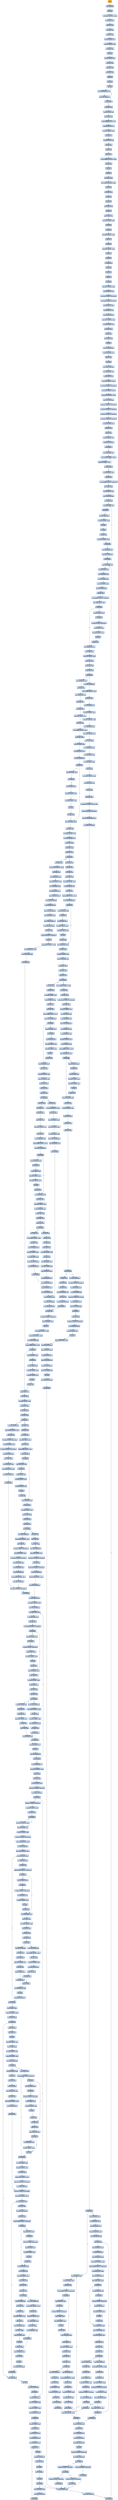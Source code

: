 digraph G {
node[shape=rectangle,style=filled,fillcolor=lightsteelblue,color=lightsteelblue]
bgcolor="transparent"
a0x0048a2ecpusha_[label="start\npusha ",fillcolor="orange",color="lightgrey"];
a0x0048a2edcall_0x0048a2f2[label="0x0048a2ed\ncall 0x0048a2f2"];
a0x0048a2f2popl_eax[label="0x0048a2f2\npopl %eax"];
a0x0048a2f3addl_0xb5aUINT32_eax[label="0x0048a2f3\naddl $0xb5a<UINT32>, %eax"];
a0x0048a2f8movl_eax__esi[label="0x0048a2f8\nmovl (%eax), %esi"];
a0x0048a2faaddl_eax_esi[label="0x0048a2fa\naddl %eax, %esi"];
a0x0048a2fcsubl_eax_eax[label="0x0048a2fc\nsubl %eax, %eax"];
a0x0048a2femovl_esi_edi[label="0x0048a2fe\nmovl %esi, %edi"];
a0x0048a300lodsw_ds_esi__ax[label="0x0048a300\nlodsw %ds:(%esi), %ax"];
a0x0048a302shll_0xcUINT8_eax[label="0x0048a302\nshll $0xc<UINT8>, %eax"];
a0x0048a305movl_eax_ecx[label="0x0048a305\nmovl %eax, %ecx"];
a0x0048a307pushl_eax[label="0x0048a307\npushl %eax"];
a0x0048a308lodsl_ds_esi__eax[label="0x0048a308\nlodsl %ds:(%esi), %eax"];
a0x0048a309subl_eax_ecx[label="0x0048a309\nsubl %eax, %ecx"];
a0x0048a30baddl_ecx_esi[label="0x0048a30b\naddl %ecx, %esi"];
a0x0048a30dmovl_eax_ecx[label="0x0048a30d\nmovl %eax, %ecx"];
a0x0048a30fpushl_edi[label="0x0048a30f\npushl %edi"];
a0x0048a310pushl_ecx[label="0x0048a310\npushl %ecx"];
a0x0048a311decl_ecx[label="0x0048a311\ndecl %ecx"];
a0x0048a312movb_0x6ecxedi__al[label="0x0048a312\nmovb 0x6(%ecx,%edi), %al"];
a0x0048a316movb_al_ecxesi_[label="0x0048a316\nmovb %al, (%ecx,%esi)"];
a0x0048a319jne_0x0048a311[label="0x0048a319\njne 0x0048a311"];
a0x0048a31bsubl_eax_eax[label="0x0048a31b\nsubl %eax, %eax"];
a0x0048a31dlodsb_ds_esi__al[label="0x0048a31d\nlodsb %ds:(%esi), %al"];
a0x0048a31emovl_eax_ecx[label="0x0048a31e\nmovl %eax, %ecx"];
a0x0048a320andb_0xfffffff0UINT8_cl[label="0x0048a320\nandb $0xfffffff0<UINT8>, %cl"];
a0x0048a323andb_0xfUINT8_al[label="0x0048a323\nandb $0xf<UINT8>, %al"];
a0x0048a325shll_0xcUINT8_ecx[label="0x0048a325\nshll $0xc<UINT8>, %ecx"];
a0x0048a328movb_al_ch[label="0x0048a328\nmovb %al, %ch"];
a0x0048a32alodsb_ds_esi__al[label="0x0048a32a\nlodsb %ds:(%esi), %al"];
a0x0048a32borl_eax_ecx[label="0x0048a32b\norl %eax, %ecx"];
a0x0048a32dpushl_ecx[label="0x0048a32d\npushl %ecx"];
a0x0048a32eaddb_ch_cl[label="0x0048a32e\naddb %ch, %cl"];
a0x0048a330movl_0xfffffd00UINT32_ebp[label="0x0048a330\nmovl $0xfffffd00<UINT32>, %ebp"];
a0x0048a335shll_cl_ebp[label="0x0048a335\nshll %cl, %ebp"];
a0x0048a337popl_ecx[label="0x0048a337\npopl %ecx"];
a0x0048a338popl_eax[label="0x0048a338\npopl %eax"];
a0x0048a339movl_esp_ebx[label="0x0048a339\nmovl %esp, %ebx"];
a0x0048a33bleal__3696espebp2__esp[label="0x0048a33b\nleal -3696(%esp,%ebp,2), %esp"];
a0x0048a342pushl_ecx[label="0x0048a342\npushl %ecx"];
a0x0048a343subl_ecx_ecx[label="0x0048a343\nsubl %ecx, %ecx"];
a0x0048a345pushl_ecx[label="0x0048a345\npushl %ecx"];
a0x0048a346pushl_ecx[label="0x0048a346\npushl %ecx"];
a0x0048a347movl_esp_ecx[label="0x0048a347\nmovl %esp, %ecx"];
a0x0048a349pushl_ecx[label="0x0048a349\npushl %ecx"];
a0x0048a34amovw_edi__dx[label="0x0048a34a\nmovw (%edi), %dx"];
a0x0048a34dshll_0xcUINT8_edx[label="0x0048a34d\nshll $0xc<UINT8>, %edx"];
a0x0048a350pushl_edx[label="0x0048a350\npushl %edx"];
a0x0048a351pushl_edi[label="0x0048a351\npushl %edi"];
a0x0048a352addl_0x4UINT8_ecx[label="0x0048a352\naddl $0x4<UINT8>, %ecx"];
a0x0048a355pushl_ecx[label="0x0048a355\npushl %ecx"];
a0x0048a356pushl_eax[label="0x0048a356\npushl %eax"];
a0x0048a357addl_0x4UINT8_ecx[label="0x0048a357\naddl $0x4<UINT8>, %ecx"];
a0x0048a35apushl_esi[label="0x0048a35a\npushl %esi"];
a0x0048a35bpushl_ecx[label="0x0048a35b\npushl %ecx"];
a0x0048a35ccall_0x0048a3bf[label="0x0048a35c\ncall 0x0048a3bf"];
a0x0048a3bfpushl_ebp[label="0x0048a3bf\npushl %ebp"];
a0x0048a3c0pushl_edi[label="0x0048a3c0\npushl %edi"];
a0x0048a3c1pushl_esi[label="0x0048a3c1\npushl %esi"];
a0x0048a3c2pushl_ebx[label="0x0048a3c2\npushl %ebx"];
a0x0048a3c3subl_0x7cUINT8_esp[label="0x0048a3c3\nsubl $0x7c<UINT8>, %esp"];
a0x0048a3c6movl_0x90esp__edx[label="0x0048a3c6\nmovl 0x90(%esp), %edx"];
a0x0048a3cdmovl_0x0UINT32_0x74esp_[label="0x0048a3cd\nmovl $0x0<UINT32>, 0x74(%esp)"];
a0x0048a3d5movb_0x0UINT8_0x73esp_[label="0x0048a3d5\nmovb $0x0<UINT8>, 0x73(%esp)"];
a0x0048a3damovl_0x9cesp__ebp[label="0x0048a3da\nmovl 0x9c(%esp), %ebp"];
a0x0048a3e1leal_0x4edx__eax[label="0x0048a3e1\nleal 0x4(%edx), %eax"];
a0x0048a3e4movl_eax_0x78esp_[label="0x0048a3e4\nmovl %eax, 0x78(%esp)"];
a0x0048a3e8movl_0x1UINT32_eax[label="0x0048a3e8\nmovl $0x1<UINT32>, %eax"];
a0x0048a3edmovzbl_0x2edx__ecx[label="0x0048a3ed\nmovzbl 0x2(%edx), %ecx"];
a0x0048a3f1movl_eax_ebx[label="0x0048a3f1\nmovl %eax, %ebx"];
a0x0048a3f3shll_cl_ebx[label="0x0048a3f3\nshll %cl, %ebx"];
a0x0048a3f5movl_ebx_ecx[label="0x0048a3f5\nmovl %ebx, %ecx"];
a0x0048a3f7decl_ecx[label="0x0048a3f7\ndecl %ecx"];
a0x0048a3f8movl_ecx_0x6cesp_[label="0x0048a3f8\nmovl %ecx, 0x6c(%esp)"];
a0x0048a3fcmovzbl_0x1edx__ecx[label="0x0048a3fc\nmovzbl 0x1(%edx), %ecx"];
a0x0048a400shll_cl_eax[label="0x0048a400\nshll %cl, %eax"];
a0x0048a402decl_eax[label="0x0048a402\ndecl %eax"];
a0x0048a403movl_eax_0x68esp_[label="0x0048a403\nmovl %eax, 0x68(%esp)"];
a0x0048a407movl_0xa8esp__eax[label="0x0048a407\nmovl 0xa8(%esp), %eax"];
a0x0048a40emovzbl_edx__esi[label="0x0048a40e\nmovzbl (%edx), %esi"];
a0x0048a411movl_0x0UINT32_ebp_[label="0x0048a411\nmovl $0x0<UINT32>, (%ebp)"];
a0x0048a418movl_0x0UINT32_0x60esp_[label="0x0048a418\nmovl $0x0<UINT32>, 0x60(%esp)"];
a0x0048a420movl_0x0UINT32_eax_[label="0x0048a420\nmovl $0x0<UINT32>, (%eax)"];
a0x0048a426movl_0x300UINT32_eax[label="0x0048a426\nmovl $0x300<UINT32>, %eax"];
a0x0048a42bmovl_esi_0x64esp_[label="0x0048a42b\nmovl %esi, 0x64(%esp)"];
a0x0048a42fmovl_0x1UINT32_0x5cesp_[label="0x0048a42f\nmovl $0x1<UINT32>, 0x5c(%esp)"];
a0x0048a437movl_0x1UINT32_0x58esp_[label="0x0048a437\nmovl $0x1<UINT32>, 0x58(%esp)"];
a0x0048a43fmovl_0x1UINT32_0x54esp_[label="0x0048a43f\nmovl $0x1<UINT32>, 0x54(%esp)"];
a0x0048a447movl_0x1UINT32_0x50esp_[label="0x0048a447\nmovl $0x1<UINT32>, 0x50(%esp)"];
a0x0048a44fmovzbl_0x1edx__ecx[label="0x0048a44f\nmovzbl 0x1(%edx), %ecx"];
a0x0048a453addl_esi_ecx[label="0x0048a453\naddl %esi, %ecx"];
a0x0048a455shll_cl_eax[label="0x0048a455\nshll %cl, %eax"];
a0x0048a457leal_0x736eax__ecx[label="0x0048a457\nleal 0x736(%eax), %ecx"];
a0x0048a45dcmpl_ecx_0x74esp_[label="0x0048a45d\ncmpl %ecx, 0x74(%esp)"];
a0x0048a461jae_0x0048a471[label="0x0048a461\njae 0x0048a471"];
a0x0048a463movl_0x78esp__eax[label="0x0048a463\nmovl 0x78(%esp), %eax"];
a0x0048a467movw_0x400UINT16_eax_[label="0x0048a467\nmovw $0x400<UINT16>, (%eax)"];
a0x0048a46caddl_0x2UINT8_eax[label="0x0048a46c\naddl $0x2<UINT8>, %eax"];
a0x0048a46floop_0x0048a467[label="0x0048a46f\nloop 0x0048a467"];
a0x0048a471movl_0x94esp__ebx[label="0x0048a471\nmovl 0x94(%esp), %ebx"];
a0x0048a478xorl_edi_edi[label="0x0048a478\nxorl %edi, %edi"];
a0x0048a47amovl_0xffffffffUINT32_0x48esp_[label="0x0048a47a\nmovl $0xffffffff<UINT32>, 0x48(%esp)"];
a0x0048a482movl_ebx_edx[label="0x0048a482\nmovl %ebx, %edx"];
a0x0048a484addl_0x98esp__edx[label="0x0048a484\naddl 0x98(%esp), %edx"];
a0x0048a48bmovl_edx_0x4cesp_[label="0x0048a48b\nmovl %edx, 0x4c(%esp)"];
a0x0048a48fxorl_edx_edx[label="0x0048a48f\nxorl %edx, %edx"];
a0x0048a491cmpl_0x4cesp__ebx[label="0x0048a491\ncmpl 0x4c(%esp), %ebx"];
a0x0048a495je_0x0048ae18[label="0x0048a495\nje 0x0048ae18"];
a0x0048a49bmovzbl_ebx__eax[label="0x0048a49b\nmovzbl (%ebx), %eax"];
a0x0048a49eshll_0x8UINT8_edi[label="0x0048a49e\nshll $0x8<UINT8>, %edi"];
a0x0048a4a1incl_edx[label="0x0048a4a1\nincl %edx"];
a0x0048a4a2incl_ebx[label="0x0048a4a2\nincl %ebx"];
a0x0048a4a3orl_eax_edi[label="0x0048a4a3\norl %eax, %edi"];
a0x0048a4a5cmpl_0x4UINT8_edx[label="0x0048a4a5\ncmpl $0x4<UINT8>, %edx"];
a0x0048a4a8jle_0x0048a491[label="0x0048a4a8\njle 0x0048a491"];
a0x0048a4aamovl_0xa4esp__ecx[label="0x0048a4aa\nmovl 0xa4(%esp), %ecx"];
a0x0048a4b1cmpl_ecx_0x74esp_[label="0x0048a4b1\ncmpl %ecx, 0x74(%esp)"];
a0x0048a4b5jae_0x0048ae20[label="0x0048a4b5\njae 0x0048ae20"];
a0x0048a4bbmovl_0x74esp__esi[label="0x0048a4bb\nmovl 0x74(%esp), %esi"];
a0x0048a4bfandl_0x6cesp__esi[label="0x0048a4bf\nandl 0x6c(%esp), %esi"];
a0x0048a4c3movl_0x60esp__eax[label="0x0048a4c3\nmovl 0x60(%esp), %eax"];
a0x0048a4c7movl_0x78esp__edx[label="0x0048a4c7\nmovl 0x78(%esp), %edx"];
a0x0048a4cbshll_0x4UINT8_eax[label="0x0048a4cb\nshll $0x4<UINT8>, %eax"];
a0x0048a4cemovl_esi_0x44esp_[label="0x0048a4ce\nmovl %esi, 0x44(%esp)"];
a0x0048a4d2addl_esi_eax[label="0x0048a4d2\naddl %esi, %eax"];
a0x0048a4d4cmpl_0xffffffUINT32_0x48esp_[label="0x0048a4d4\ncmpl $0xffffff<UINT32>, 0x48(%esp)"];
a0x0048a4dcleal_edxeax2__ebp[label="0x0048a4dc\nleal (%edx,%eax,2), %ebp"];
a0x0048a4dfja_0x0048a4f9[label="0x0048a4df\nja 0x0048a4f9"];
a0x0048a4f9movl_0x48esp__eax[label="0x0048a4f9\nmovl 0x48(%esp), %eax"];
a0x0048a4fdmovw_ebp__dx[label="0x0048a4fd\nmovw (%ebp), %dx"];
a0x0048a501shrl_0xbUINT8_eax[label="0x0048a501\nshrl $0xb<UINT8>, %eax"];
a0x0048a504movzwl_dx_ecx[label="0x0048a504\nmovzwl %dx, %ecx"];
a0x0048a507imull_ecx_eax[label="0x0048a507\nimull %ecx, %eax"];
a0x0048a50acmpl_eax_edi[label="0x0048a50a\ncmpl %eax, %edi"];
a0x0048a50cjae_0x0048a6ef[label="0x0048a50c\njae 0x0048a6ef"];
a0x0048a512movl_eax_0x48esp_[label="0x0048a512\nmovl %eax, 0x48(%esp)"];
a0x0048a516movl_0x800UINT32_eax[label="0x0048a516\nmovl $0x800<UINT32>, %eax"];
a0x0048a51bsubl_ecx_eax[label="0x0048a51b\nsubl %ecx, %eax"];
a0x0048a51dmovb_0x64esp__cl[label="0x0048a51d\nmovb 0x64(%esp), %cl"];
a0x0048a521sarl_0x5UINT8_eax[label="0x0048a521\nsarl $0x5<UINT8>, %eax"];
a0x0048a524movl_0x1UINT32_esi[label="0x0048a524\nmovl $0x1<UINT32>, %esi"];
a0x0048a529leal_eaxedx__eax[label="0x0048a529\nleal (%eax,%edx), %eax"];
a0x0048a52cmovzbl_0x73esp__edx[label="0x0048a52c\nmovzbl 0x73(%esp), %edx"];
a0x0048a531movw_ax_ebp_[label="0x0048a531\nmovw %ax, (%ebp)"];
a0x0048a535movl_0x74esp__eax[label="0x0048a535\nmovl 0x74(%esp), %eax"];
a0x0048a539andl_0x68esp__eax[label="0x0048a539\nandl 0x68(%esp), %eax"];
a0x0048a53dmovl_0x78esp__ebp[label="0x0048a53d\nmovl 0x78(%esp), %ebp"];
a0x0048a541shll_cl_eax[label="0x0048a541\nshll %cl, %eax"];
a0x0048a543movl_0x8UINT32_ecx[label="0x0048a543\nmovl $0x8<UINT32>, %ecx"];
a0x0048a548subl_0x64esp__ecx[label="0x0048a548\nsubl 0x64(%esp), %ecx"];
a0x0048a54csarl_cl_edx[label="0x0048a54c\nsarl %cl, %edx"];
a0x0048a54eaddl_edx_eax[label="0x0048a54e\naddl %edx, %eax"];
a0x0048a550imull_0x600UINT32_eax_eax[label="0x0048a550\nimull $0x600<UINT32>, %eax, %eax"];
a0x0048a556cmpl_0x6UINT8_0x60esp_[label="0x0048a556\ncmpl $0x6<UINT8>, 0x60(%esp)"];
a0x0048a55bleal_0xe6ceaxebp__eax[label="0x0048a55b\nleal 0xe6c(%eax,%ebp), %eax"];
a0x0048a562movl_eax_0x14esp_[label="0x0048a562\nmovl %eax, 0x14(%esp)"];
a0x0048a566jle_0x0048a636[label="0x0048a566\njle 0x0048a636"];
a0x0048a636leal_esiesi__edx[label="0x0048a636\nleal (%esi,%esi), %edx"];
a0x0048a639movl_0x14esp__ebp[label="0x0048a639\nmovl 0x14(%esp), %ebp"];
a0x0048a63daddl_edx_ebp[label="0x0048a63d\naddl %edx, %ebp"];
a0x0048a63fcmpl_0xffffffUINT32_0x48esp_[label="0x0048a63f\ncmpl $0xffffff<UINT32>, 0x48(%esp)"];
a0x0048a647ja_0x0048a661[label="0x0048a647\nja 0x0048a661"];
a0x0048a661movl_0x48esp__eax[label="0x0048a661\nmovl 0x48(%esp), %eax"];
a0x0048a665movw_ebp__cx[label="0x0048a665\nmovw (%ebp), %cx"];
a0x0048a669shrl_0xbUINT8_eax[label="0x0048a669\nshrl $0xb<UINT8>, %eax"];
a0x0048a66cmovzwl_cx_esi[label="0x0048a66c\nmovzwl %cx, %esi"];
a0x0048a66fimull_esi_eax[label="0x0048a66f\nimull %esi, %eax"];
a0x0048a672cmpl_eax_edi[label="0x0048a672\ncmpl %eax, %edi"];
a0x0048a674jae_0x0048a68f[label="0x0048a674\njae 0x0048a68f"];
a0x0048a676movl_eax_0x48esp_[label="0x0048a676\nmovl %eax, 0x48(%esp)"];
a0x0048a67amovl_0x800UINT32_eax[label="0x0048a67a\nmovl $0x800<UINT32>, %eax"];
a0x0048a67fsubl_esi_eax[label="0x0048a67f\nsubl %esi, %eax"];
a0x0048a681movl_edx_esi[label="0x0048a681\nmovl %edx, %esi"];
a0x0048a683sarl_0x5UINT8_eax[label="0x0048a683\nsarl $0x5<UINT8>, %eax"];
a0x0048a686leal_eaxecx__eax[label="0x0048a686\nleal (%eax,%ecx), %eax"];
a0x0048a689movw_ax_ebp_[label="0x0048a689\nmovw %ax, (%ebp)"];
a0x0048a68djmp_0x0048a62e[label="0x0048a68d\njmp 0x0048a62e"];
a0x0048a62ecmpl_0xffUINT32_esi[label="0x0048a62e\ncmpl $0xff<UINT32>, %esi"];
a0x0048a634jg_0x0048a6a7[label="0x0048a634\njg 0x0048a6a7"];
a0x0048a68fsubl_eax_0x48esp_[label="0x0048a68f\nsubl %eax, 0x48(%esp)"];
a0x0048a693subl_eax_edi[label="0x0048a693\nsubl %eax, %edi"];
a0x0048a695movl_ecx_eax[label="0x0048a695\nmovl %ecx, %eax"];
a0x0048a697leal_0x1edx__esi[label="0x0048a697\nleal 0x1(%edx), %esi"];
a0x0048a69ashrw_0x5UINT8_ax[label="0x0048a69a\nshrw $0x5<UINT8>, %ax"];
a0x0048a69esubw_ax_cx[label="0x0048a69e\nsubw %ax, %cx"];
a0x0048a6a1movw_cx_ebp_[label="0x0048a6a1\nmovw %cx, (%ebp)"];
a0x0048a6a5jmp_0x0048a62e[label="0x0048a6a5\njmp 0x0048a62e"];
a0x0048a6a7movl_0x74esp__edx[label="0x0048a6a7\nmovl 0x74(%esp), %edx"];
a0x0048a6abmovl_esi_eax[label="0x0048a6ab\nmovl %esi, %eax"];
a0x0048a6admovl_0xa0esp__ecx[label="0x0048a6ad\nmovl 0xa0(%esp), %ecx"];
a0x0048a6b4movb_al_0x73esp_[label="0x0048a6b4\nmovb %al, 0x73(%esp)"];
a0x0048a6b8movb_al_ecxedx_[label="0x0048a6b8\nmovb %al, (%ecx,%edx)"];
a0x0048a6bbincl_edx[label="0x0048a6bb\nincl %edx"];
a0x0048a6bccmpl_0x3UINT8_0x60esp_[label="0x0048a6bc\ncmpl $0x3<UINT8>, 0x60(%esp)"];
a0x0048a6c1movl_edx_0x74esp_[label="0x0048a6c1\nmovl %edx, 0x74(%esp)"];
a0x0048a6c5jg_0x0048a6d4[label="0x0048a6c5\njg 0x0048a6d4"];
a0x0048a6c7movl_0x0UINT32_0x60esp_[label="0x0048a6c7\nmovl $0x0<UINT32>, 0x60(%esp)"];
a0x0048a6cfjmp_0x0048adf0[label="0x0048a6cf\njmp 0x0048adf0"];
a0x0048adf0movl_0xa4esp__eax[label="0x0048adf0\nmovl 0xa4(%esp), %eax"];
a0x0048adf7cmpl_eax_0x74esp_[label="0x0048adf7\ncmpl %eax, 0x74(%esp)"];
a0x0048adfbjb_0x0048a4bb[label="0x0048adfb\njb 0x0048a4bb"];
a0x0048a4e1cmpl_0x4cesp__ebx[label="0x0048a4e1\ncmpl 0x4c(%esp), %ebx"];
a0x0048a4e5je_0x0048ae18[label="0x0048a4e5\nje 0x0048ae18"];
a0x0048a4ebshll_0x8UINT8_0x48esp_[label="0x0048a4eb\nshll $0x8<UINT8>, 0x48(%esp)"];
a0x0048a4f0movzbl_ebx__eax[label="0x0048a4f0\nmovzbl (%ebx), %eax"];
a0x0048a4f3shll_0x8UINT8_edi[label="0x0048a4f3\nshll $0x8<UINT8>, %edi"];
a0x0048a4f6incl_ebx[label="0x0048a4f6\nincl %ebx"];
a0x0048a4f7orl_eax_edi[label="0x0048a4f7\norl %eax, %edi"];
a0x0048a649cmpl_0x4cesp__ebx[label="0x0048a649\ncmpl 0x4c(%esp), %ebx"];
a0x0048a64dje_0x0048ae18[label="0x0048a64d\nje 0x0048ae18"];
a0x0048a653shll_0x8UINT8_0x48esp_[label="0x0048a653\nshll $0x8<UINT8>, 0x48(%esp)"];
a0x0048a658movzbl_ebx__eax[label="0x0048a658\nmovzbl (%ebx), %eax"];
a0x0048a65bshll_0x8UINT8_edi[label="0x0048a65b\nshll $0x8<UINT8>, %edi"];
a0x0048a65eincl_ebx[label="0x0048a65e\nincl %ebx"];
a0x0048a65forl_eax_edi[label="0x0048a65f\norl %eax, %edi"];
a0x0048a6efmovl_0x48esp__ecx[label="0x0048a6ef\nmovl 0x48(%esp), %ecx"];
a0x0048a6f3subl_eax_edi[label="0x0048a6f3\nsubl %eax, %edi"];
a0x0048a6f5movl_0x60esp__esi[label="0x0048a6f5\nmovl 0x60(%esp), %esi"];
a0x0048a6f9subl_eax_ecx[label="0x0048a6f9\nsubl %eax, %ecx"];
a0x0048a6fbmovl_edx_eax[label="0x0048a6fb\nmovl %edx, %eax"];
a0x0048a6fdshrw_0x5UINT8_ax[label="0x0048a6fd\nshrw $0x5<UINT8>, %ax"];
a0x0048a701subw_ax_dx[label="0x0048a701\nsubw %ax, %dx"];
a0x0048a704cmpl_0xffffffUINT32_ecx[label="0x0048a704\ncmpl $0xffffff<UINT32>, %ecx"];
a0x0048a70amovw_dx_ebp_[label="0x0048a70a\nmovw %dx, (%ebp)"];
a0x0048a70emovl_0x78esp__ebp[label="0x0048a70e\nmovl 0x78(%esp), %ebp"];
a0x0048a712leal_ebpesi2__esi[label="0x0048a712\nleal (%ebp,%esi,2), %esi"];
a0x0048a716movl_esi_0x38esp_[label="0x0048a716\nmovl %esi, 0x38(%esp)"];
a0x0048a71aja_0x0048a732[label="0x0048a71a\nja 0x0048a732"];
a0x0048a71ccmpl_0x4cesp__ebx[label="0x0048a71c\ncmpl 0x4c(%esp), %ebx"];
a0x0048a720je_0x0048ae18[label="0x0048a720\nje 0x0048ae18"];
a0x0048a726movzbl_ebx__eax[label="0x0048a726\nmovzbl (%ebx), %eax"];
a0x0048a729shll_0x8UINT8_edi[label="0x0048a729\nshll $0x8<UINT8>, %edi"];
a0x0048a72cshll_0x8UINT8_ecx[label="0x0048a72c\nshll $0x8<UINT8>, %ecx"];
a0x0048a72fincl_ebx[label="0x0048a72f\nincl %ebx"];
a0x0048a730orl_eax_edi[label="0x0048a730\norl %eax, %edi"];
a0x0048a732movl_0x38esp__ebp[label="0x0048a732\nmovl 0x38(%esp), %ebp"];
a0x0048a736movl_ecx_eax[label="0x0048a736\nmovl %ecx, %eax"];
a0x0048a738shrl_0xbUINT8_eax[label="0x0048a738\nshrl $0xb<UINT8>, %eax"];
a0x0048a73bmovw_0x180ebp__dx[label="0x0048a73b\nmovw 0x180(%ebp), %dx"];
a0x0048a742movzwl_dx_ebp[label="0x0048a742\nmovzwl %dx, %ebp"];
a0x0048a745imull_ebp_eax[label="0x0048a745\nimull %ebp, %eax"];
a0x0048a748cmpl_eax_edi[label="0x0048a748\ncmpl %eax, %edi"];
a0x0048a74ajae_0x0048a79e[label="0x0048a74a\njae 0x0048a79e"];
a0x0048a79emovl_ecx_esi[label="0x0048a79e\nmovl %ecx, %esi"];
a0x0048a7a0subl_eax_edi[label="0x0048a7a0\nsubl %eax, %edi"];
a0x0048a7a2subl_eax_esi[label="0x0048a7a2\nsubl %eax, %esi"];
a0x0048a7a4movl_edx_eax[label="0x0048a7a4\nmovl %edx, %eax"];
a0x0048a7a6shrw_0x5UINT8_ax[label="0x0048a7a6\nshrw $0x5<UINT8>, %ax"];
a0x0048a7aamovl_0x38esp__ecx[label="0x0048a7aa\nmovl 0x38(%esp), %ecx"];
a0x0048a7aesubw_ax_dx[label="0x0048a7ae\nsubw %ax, %dx"];
a0x0048a7b1cmpl_0xffffffUINT32_esi[label="0x0048a7b1\ncmpl $0xffffff<UINT32>, %esi"];
a0x0048a7b7movw_dx_0x180ecx_[label="0x0048a7b7\nmovw %dx, 0x180(%ecx)"];
a0x0048a7beja_0x0048a7d6[label="0x0048a7be\nja 0x0048a7d6"];
a0x0048a7d6movl_0x38esp__ebp[label="0x0048a7d6\nmovl 0x38(%esp), %ebp"];
a0x0048a7damovl_esi_edx[label="0x0048a7da\nmovl %esi, %edx"];
a0x0048a7dcshrl_0xbUINT8_edx[label="0x0048a7dc\nshrl $0xb<UINT8>, %edx"];
a0x0048a7dfmovw_0x198ebp__cx[label="0x0048a7df\nmovw 0x198(%ebp), %cx"];
a0x0048a7e6movzwl_cx_eax[label="0x0048a7e6\nmovzwl %cx, %eax"];
a0x0048a7e9imull_eax_edx[label="0x0048a7e9\nimull %eax, %edx"];
a0x0048a7eccmpl_edx_edi[label="0x0048a7ec\ncmpl %edx, %edi"];
a0x0048a7eejae_0x0048a8d7[label="0x0048a7ee\njae 0x0048a8d7"];
a0x0048a7f4movl_0x800UINT32_ebp[label="0x0048a7f4\nmovl $0x800<UINT32>, %ebp"];
a0x0048a7f9movl_edx_esi[label="0x0048a7f9\nmovl %edx, %esi"];
a0x0048a7fbsubl_eax_ebp[label="0x0048a7fb\nsubl %eax, %ebp"];
a0x0048a7fdmovl_0x800UINT32_0x34esp_[label="0x0048a7fd\nmovl $0x800<UINT32>, 0x34(%esp)"];
a0x0048a805movl_ebp_eax[label="0x0048a805\nmovl %ebp, %eax"];
a0x0048a807sarl_0x5UINT8_eax[label="0x0048a807\nsarl $0x5<UINT8>, %eax"];
a0x0048a80aleal_eaxecx__eax[label="0x0048a80a\nleal (%eax,%ecx), %eax"];
a0x0048a80dmovl_0x38esp__ecx[label="0x0048a80d\nmovl 0x38(%esp), %ecx"];
a0x0048a811movw_ax_0x198ecx_[label="0x0048a811\nmovw %ax, 0x198(%ecx)"];
a0x0048a818movl_0x60esp__eax[label="0x0048a818\nmovl 0x60(%esp), %eax"];
a0x0048a81cmovl_0x44esp__ecx[label="0x0048a81c\nmovl 0x44(%esp), %ecx"];
a0x0048a820shll_0x5UINT8_eax[label="0x0048a820\nshll $0x5<UINT8>, %eax"];
a0x0048a823addl_0x78esp__eax[label="0x0048a823\naddl 0x78(%esp), %eax"];
a0x0048a827cmpl_0xffffffUINT32_edx[label="0x0048a827\ncmpl $0xffffff<UINT32>, %edx"];
a0x0048a82dleal_eaxecx2__ebp[label="0x0048a82d\nleal (%eax,%ecx,2), %ebp"];
a0x0048a830ja_0x0048a848[label="0x0048a830\nja 0x0048a848"];
a0x0048a848movw_0x1e0ebp__dx[label="0x0048a848\nmovw 0x1e0(%ebp), %dx"];
a0x0048a84fmovl_esi_eax[label="0x0048a84f\nmovl %esi, %eax"];
a0x0048a851shrl_0xbUINT8_eax[label="0x0048a851\nshrl $0xb<UINT8>, %eax"];
a0x0048a854movzwl_dx_ecx[label="0x0048a854\nmovzwl %dx, %ecx"];
a0x0048a857imull_ecx_eax[label="0x0048a857\nimull %ecx, %eax"];
a0x0048a85acmpl_eax_edi[label="0x0048a85a\ncmpl %eax, %edi"];
a0x0048a85cjae_0x0048a8be[label="0x0048a85c\njae 0x0048a8be"];
a0x0048a85esubl_ecx_0x34esp_[label="0x0048a85e\nsubl %ecx, 0x34(%esp)"];
a0x0048a862sarl_0x5UINT8_0x34esp_[label="0x0048a862\nsarl $0x5<UINT8>, 0x34(%esp)"];
a0x0048a867movl_0x34esp__esi[label="0x0048a867\nmovl 0x34(%esp), %esi"];
a0x0048a86bmovl_eax_0x48esp_[label="0x0048a86b\nmovl %eax, 0x48(%esp)"];
a0x0048a86fcmpl_0x0UINT8_0x74esp_[label="0x0048a86f\ncmpl $0x0<UINT8>, 0x74(%esp)"];
a0x0048a874leal_esiedx__eax[label="0x0048a874\nleal (%esi,%edx), %eax"];
a0x0048a877movw_ax_0x1e0ebp_[label="0x0048a877\nmovw %ax, 0x1e0(%ebp)"];
a0x0048a87eje_0x0048ae18[label="0x0048a87e\nje 0x0048ae18"];
a0x0048a884xorl_eax_eax[label="0x0048a884\nxorl %eax, %eax"];
a0x0048a886cmpl_0x6UINT8_0x60esp_[label="0x0048a886\ncmpl $0x6<UINT8>, 0x60(%esp)"];
a0x0048a88bmovl_0xa0esp__ebp[label="0x0048a88b\nmovl 0xa0(%esp), %ebp"];
a0x0048a892movl_0x74esp__edx[label="0x0048a892\nmovl 0x74(%esp), %edx"];
a0x0048a896setg_al[label="0x0048a896\nsetg %al"];
a0x0048a899leal_0x9eaxeax__eax[label="0x0048a899\nleal 0x9(%eax,%eax), %eax"];
a0x0048a89dmovl_eax_0x60esp_[label="0x0048a89d\nmovl %eax, 0x60(%esp)"];
a0x0048a8a1movl_0x74esp__eax[label="0x0048a8a1\nmovl 0x74(%esp), %eax"];
a0x0048a8a5subl_0x5cesp__eax[label="0x0048a8a5\nsubl 0x5c(%esp), %eax"];
a0x0048a8a9movb_eaxebp__al[label="0x0048a8a9\nmovb (%eax,%ebp), %al"];
a0x0048a8acmovb_al_0x73esp_[label="0x0048a8ac\nmovb %al, 0x73(%esp)"];
a0x0048a8b0movb_al_ebpedx_[label="0x0048a8b0\nmovb %al, (%ebp,%edx)"];
a0x0048a8b4incl_edx[label="0x0048a8b4\nincl %edx"];
a0x0048a8b5movl_edx_0x74esp_[label="0x0048a8b5\nmovl %edx, 0x74(%esp)"];
a0x0048a8b9jmp_0x0048adf0[label="0x0048a8b9\njmp 0x0048adf0"];
a0x0048a56cmovl_0x74esp__eax[label="0x0048a56c\nmovl 0x74(%esp), %eax"];
a0x0048a570subl_0x5cesp__eax[label="0x0048a570\nsubl 0x5c(%esp), %eax"];
a0x0048a574movl_0xa0esp__edx[label="0x0048a574\nmovl 0xa0(%esp), %edx"];
a0x0048a57bmovzbl_eaxedx__eax[label="0x0048a57b\nmovzbl (%eax,%edx), %eax"];
a0x0048a57fmovl_eax_0x40esp_[label="0x0048a57f\nmovl %eax, 0x40(%esp)"];
a0x0048a583shll_0x40esp_[label="0x0048a583\nshll 0x40(%esp)"];
a0x0048a587movl_0x40esp__ecx[label="0x0048a587\nmovl 0x40(%esp), %ecx"];
a0x0048a58bleal_esiesi__edx[label="0x0048a58b\nleal (%esi,%esi), %edx"];
a0x0048a58emovl_0x14esp__ebp[label="0x0048a58e\nmovl 0x14(%esp), %ebp"];
a0x0048a592andl_0x100UINT32_ecx[label="0x0048a592\nandl $0x100<UINT32>, %ecx"];
a0x0048a598cmpl_0xffffffUINT32_0x48esp_[label="0x0048a598\ncmpl $0xffffff<UINT32>, 0x48(%esp)"];
a0x0048a5a0leal_ebpecx2__eax[label="0x0048a5a0\nleal (%ebp,%ecx,2), %eax"];
a0x0048a5a4movl_ecx_0x3cesp_[label="0x0048a5a4\nmovl %ecx, 0x3c(%esp)"];
a0x0048a5a8leal_edxeax__ebp[label="0x0048a5a8\nleal (%edx,%eax), %ebp"];
a0x0048a5abja_0x0048a5c5[label="0x0048a5ab\nja 0x0048a5c5"];
a0x0048a5c5movl_0x48esp__eax[label="0x0048a5c5\nmovl 0x48(%esp), %eax"];
a0x0048a5c9movw_0x200ebp__cx[label="0x0048a5c9\nmovw 0x200(%ebp), %cx"];
a0x0048a5d0shrl_0xbUINT8_eax[label="0x0048a5d0\nshrl $0xb<UINT8>, %eax"];
a0x0048a5d3movzwl_cx_esi[label="0x0048a5d3\nmovzwl %cx, %esi"];
a0x0048a5d6imull_esi_eax[label="0x0048a5d6\nimull %esi, %eax"];
a0x0048a5d9cmpl_eax_edi[label="0x0048a5d9\ncmpl %eax, %edi"];
a0x0048a5dbjae_0x0048a600[label="0x0048a5db\njae 0x0048a600"];
a0x0048a5ddmovl_eax_0x48esp_[label="0x0048a5dd\nmovl %eax, 0x48(%esp)"];
a0x0048a5e1movl_0x800UINT32_eax[label="0x0048a5e1\nmovl $0x800<UINT32>, %eax"];
a0x0048a5e6subl_esi_eax[label="0x0048a5e6\nsubl %esi, %eax"];
a0x0048a5e8movl_edx_esi[label="0x0048a5e8\nmovl %edx, %esi"];
a0x0048a5easarl_0x5UINT8_eax[label="0x0048a5ea\nsarl $0x5<UINT8>, %eax"];
a0x0048a5edcmpl_0x0UINT8_0x3cesp_[label="0x0048a5ed\ncmpl $0x0<UINT8>, 0x3c(%esp)"];
a0x0048a5f2leal_eaxecx__eax[label="0x0048a5f2\nleal (%eax,%ecx), %eax"];
a0x0048a5f5movw_ax_0x200ebp_[label="0x0048a5f5\nmovw %ax, 0x200(%ebp)"];
a0x0048a5fcje_0x0048a620[label="0x0048a5fc\nje 0x0048a620"];
a0x0048a620cmpl_0xffUINT32_esi[label="0x0048a620\ncmpl $0xff<UINT32>, %esi"];
a0x0048a626jle_0x0048a583[label="0x0048a626\njle 0x0048a583"];
a0x0048a600subl_eax_0x48esp_[label="0x0048a600\nsubl %eax, 0x48(%esp)"];
a0x0048a604subl_eax_edi[label="0x0048a604\nsubl %eax, %edi"];
a0x0048a606movl_ecx_eax[label="0x0048a606\nmovl %ecx, %eax"];
a0x0048a608leal_0x1edx__esi[label="0x0048a608\nleal 0x1(%edx), %esi"];
a0x0048a60bshrw_0x5UINT8_ax[label="0x0048a60b\nshrw $0x5<UINT8>, %ax"];
a0x0048a60fsubw_ax_cx[label="0x0048a60f\nsubw %ax, %cx"];
a0x0048a612cmpl_0x0UINT8_0x3cesp_[label="0x0048a612\ncmpl $0x0<UINT8>, 0x3c(%esp)"];
a0x0048a617movw_cx_0x200ebp_[label="0x0048a617\nmovw %cx, 0x200(%ebp)"];
a0x0048a61eje_0x0048a62e[label="0x0048a61e\nje 0x0048a62e"];
a0x0048a5adcmpl_0x4cesp__ebx[label="0x0048a5ad\ncmpl 0x4c(%esp), %ebx"];
a0x0048a5b1je_0x0048ae18[label="0x0048a5b1\nje 0x0048ae18"];
a0x0048a5b7shll_0x8UINT8_0x48esp_[label="0x0048a5b7\nshll $0x8<UINT8>, 0x48(%esp)"];
a0x0048a5bcmovzbl_ebx__eax[label="0x0048a5bc\nmovzbl (%ebx), %eax"];
a0x0048a5bfshll_0x8UINT8_edi[label="0x0048a5bf\nshll $0x8<UINT8>, %edi"];
a0x0048a5c2incl_ebx[label="0x0048a5c2\nincl %ebx"];
a0x0048a5c3orl_eax_edi[label="0x0048a5c3\norl %eax, %edi"];
a0x0048a5fejmp_0x0048a62e[label="0x0048a5fe\njmp 0x0048a62e"];
a0x0048a6d4cmpl_0x9UINT8_0x60esp_[label="0x0048a6d4\ncmpl $0x9<UINT8>, 0x60(%esp)"];
a0x0048a6d9jg_0x0048a6e5[label="0x0048a6d9\njg 0x0048a6e5"];
a0x0048a6dbsubl_0x3UINT8_0x60esp_[label="0x0048a6db\nsubl $0x3<UINT8>, 0x60(%esp)"];
a0x0048a6e0jmp_0x0048adf0[label="0x0048a6e0\njmp 0x0048adf0"];
a0x0048a8besubl_eax_esi[label="0x0048a8be\nsubl %eax, %esi"];
a0x0048a8c0subl_eax_edi[label="0x0048a8c0\nsubl %eax, %edi"];
a0x0048a8c2movl_edx_eax[label="0x0048a8c2\nmovl %edx, %eax"];
a0x0048a8c4shrw_0x5UINT8_ax[label="0x0048a8c4\nshrw $0x5<UINT8>, %ax"];
a0x0048a8c8subw_ax_dx[label="0x0048a8c8\nsubw %ax, %dx"];
a0x0048a8cbmovw_dx_0x1e0ebp_[label="0x0048a8cb\nmovw %dx, 0x1e0(%ebp)"];
a0x0048a8d2jmp_0x0048a9f6[label="0x0048a8d2\njmp 0x0048a9f6"];
a0x0048a9f6xorl_eax_eax[label="0x0048a9f6\nxorl %eax, %eax"];
a0x0048a9f8cmpl_0x6UINT8_0x60esp_[label="0x0048a9f8\ncmpl $0x6<UINT8>, 0x60(%esp)"];
a0x0048a9fdmovl_0x78esp__ecx[label="0x0048a9fd\nmovl 0x78(%esp), %ecx"];
a0x0048aa01setg_al[label="0x0048aa01\nsetg %al"];
a0x0048aa04addl_0xa68UINT32_ecx[label="0x0048aa04\naddl $0xa68<UINT32>, %ecx"];
a0x0048aa0aleal_0x8eaxeax2__eax[label="0x0048aa0a\nleal 0x8(%eax,%eax,2), %eax"];
a0x0048aa0emovl_eax_0x60esp_[label="0x0048aa0e\nmovl %eax, 0x60(%esp)"];
a0x0048aa12cmpl_0xffffffUINT32_esi[label="0x0048aa12\ncmpl $0xffffff<UINT32>, %esi"];
a0x0048aa18ja_0x0048aa30[label="0x0048aa18\nja 0x0048aa30"];
a0x0048aa30movw_ecx__dx[label="0x0048aa30\nmovw (%ecx), %dx"];
a0x0048aa33movl_esi_eax[label="0x0048aa33\nmovl %esi, %eax"];
a0x0048aa35shrl_0xbUINT8_eax[label="0x0048aa35\nshrl $0xb<UINT8>, %eax"];
a0x0048aa38movzwl_dx_ebp[label="0x0048aa38\nmovzwl %dx, %ebp"];
a0x0048aa3bimull_ebp_eax[label="0x0048aa3b\nimull %ebp, %eax"];
a0x0048aa3ecmpl_eax_edi[label="0x0048aa3e\ncmpl %eax, %edi"];
a0x0048aa40jae_0x0048aa71[label="0x0048aa40\njae 0x0048aa71"];
a0x0048aa42movl_eax_0x48esp_[label="0x0048aa42\nmovl %eax, 0x48(%esp)"];
a0x0048aa46movl_0x800UINT32_eax[label="0x0048aa46\nmovl $0x800<UINT32>, %eax"];
a0x0048aa4bsubl_ebp_eax[label="0x0048aa4b\nsubl %ebp, %eax"];
a0x0048aa4dshll_0x4UINT8_0x44esp_[label="0x0048aa4d\nshll $0x4<UINT8>, 0x44(%esp)"];
a0x0048aa52sarl_0x5UINT8_eax[label="0x0048aa52\nsarl $0x5<UINT8>, %eax"];
a0x0048aa55movl_0x0UINT32_0x2cesp_[label="0x0048aa55\nmovl $0x0<UINT32>, 0x2c(%esp)"];
a0x0048aa5dleal_eaxedx__eax[label="0x0048aa5d\nleal (%eax,%edx), %eax"];
a0x0048aa60movw_ax_ecx_[label="0x0048aa60\nmovw %ax, (%ecx)"];
a0x0048aa63movl_0x44esp__eax[label="0x0048aa63\nmovl 0x44(%esp), %eax"];
a0x0048aa67leal_0x4eaxecx__ecx[label="0x0048aa67\nleal 0x4(%eax,%ecx), %ecx"];
a0x0048aa6bmovl_ecx_0x10esp_[label="0x0048aa6b\nmovl %ecx, 0x10(%esp)"];
a0x0048aa6fjmp_0x0048aae3[label="0x0048aa6f\njmp 0x0048aae3"];
a0x0048aae3movl_0x3UINT32_0x30esp_[label="0x0048aae3\nmovl $0x3<UINT32>, 0x30(%esp)"];
a0x0048aaebjmp_0x0048ab1c[label="0x0048aaeb\njmp 0x0048ab1c"];
a0x0048ab1cmovl_0x30esp__ecx[label="0x0048ab1c\nmovl 0x30(%esp), %ecx"];
a0x0048ab20movl_0x1UINT32_edx[label="0x0048ab20\nmovl $0x1<UINT32>, %edx"];
a0x0048ab25movl_ecx_0x28esp_[label="0x0048ab25\nmovl %ecx, 0x28(%esp)"];
a0x0048ab29leal_edxedx__ebp[label="0x0048ab29\nleal (%edx,%edx), %ebp"];
a0x0048ab2cmovl_0x10esp__esi[label="0x0048ab2c\nmovl 0x10(%esp), %esi"];
a0x0048ab30addl_ebp_esi[label="0x0048ab30\naddl %ebp, %esi"];
a0x0048ab32cmpl_0xffffffUINT32_0x48esp_[label="0x0048ab32\ncmpl $0xffffff<UINT32>, 0x48(%esp)"];
a0x0048ab3aja_0x0048ab54[label="0x0048ab3a\nja 0x0048ab54"];
a0x0048ab54movl_0x48esp__eax[label="0x0048ab54\nmovl 0x48(%esp), %eax"];
a0x0048ab58movw_esi__dx[label="0x0048ab58\nmovw (%esi), %dx"];
a0x0048ab5bshrl_0xbUINT8_eax[label="0x0048ab5b\nshrl $0xb<UINT8>, %eax"];
a0x0048ab5emovzwl_dx_ecx[label="0x0048ab5e\nmovzwl %dx, %ecx"];
a0x0048ab61imull_ecx_eax[label="0x0048ab61\nimull %ecx, %eax"];
a0x0048ab64cmpl_eax_edi[label="0x0048ab64\ncmpl %eax, %edi"];
a0x0048ab66jae_0x0048ab80[label="0x0048ab66\njae 0x0048ab80"];
a0x0048ab68movl_eax_0x48esp_[label="0x0048ab68\nmovl %eax, 0x48(%esp)"];
a0x0048ab6cmovl_0x800UINT32_eax[label="0x0048ab6c\nmovl $0x800<UINT32>, %eax"];
a0x0048ab71subl_ecx_eax[label="0x0048ab71\nsubl %ecx, %eax"];
a0x0048ab73sarl_0x5UINT8_eax[label="0x0048ab73\nsarl $0x5<UINT8>, %eax"];
a0x0048ab76leal_eaxedx__eax[label="0x0048ab76\nleal (%eax,%edx), %eax"];
a0x0048ab79movl_ebp_edx[label="0x0048ab79\nmovl %ebp, %edx"];
a0x0048ab7bmovw_ax_esi_[label="0x0048ab7b\nmovw %ax, (%esi)"];
a0x0048ab7ejmp_0x0048ab95[label="0x0048ab7e\njmp 0x0048ab95"];
a0x0048ab95movl_0x28esp__esi[label="0x0048ab95\nmovl 0x28(%esp), %esi"];
a0x0048ab99decl_esi[label="0x0048ab99\ndecl %esi"];
a0x0048ab9amovl_esi_0x28esp_[label="0x0048ab9a\nmovl %esi, 0x28(%esp)"];
a0x0048ab9ejne_0x0048ab29[label="0x0048ab9e\njne 0x0048ab29"];
a0x0048ab80subl_eax_0x48esp_[label="0x0048ab80\nsubl %eax, 0x48(%esp)"];
a0x0048ab84subl_eax_edi[label="0x0048ab84\nsubl %eax, %edi"];
a0x0048ab86movl_edx_eax[label="0x0048ab86\nmovl %edx, %eax"];
a0x0048ab88shrw_0x5UINT8_ax[label="0x0048ab88\nshrw $0x5<UINT8>, %ax"];
a0x0048ab8csubw_ax_dx[label="0x0048ab8c\nsubw %ax, %dx"];
a0x0048ab8fmovw_dx_esi_[label="0x0048ab8f\nmovw %dx, (%esi)"];
a0x0048ab92leal_0x1ebp__edx[label="0x0048ab92\nleal 0x1(%ebp), %edx"];
a0x0048aba0movb_0x30esp__cl[label="0x0048aba0\nmovb 0x30(%esp), %cl"];
a0x0048aba4movl_0x1UINT32_eax[label="0x0048aba4\nmovl $0x1<UINT32>, %eax"];
a0x0048aba9shll_cl_eax[label="0x0048aba9\nshll %cl, %eax"];
a0x0048ababsubl_eax_edx[label="0x0048abab\nsubl %eax, %edx"];
a0x0048abadaddl_0x2cesp__edx[label="0x0048abad\naddl 0x2c(%esp), %edx"];
a0x0048abb1cmpl_0x3UINT8_0x60esp_[label="0x0048abb1\ncmpl $0x3<UINT8>, 0x60(%esp)"];
a0x0048abb6movl_edx_0xcesp_[label="0x0048abb6\nmovl %edx, 0xc(%esp)"];
a0x0048abbajg_0x0048ada7[label="0x0048abba\njg 0x0048ada7"];
a0x0048ada7movl_0xcesp__ecx[label="0x0048ada7\nmovl 0xc(%esp), %ecx"];
a0x0048adabmovl_0x74esp__ebp[label="0x0048adab\nmovl 0x74(%esp), %ebp"];
a0x0048adafaddl_0x2UINT8_ecx[label="0x0048adaf\naddl $0x2<UINT8>, %ecx"];
a0x0048adb2cmpl_ebp_0x5cesp_[label="0x0048adb2\ncmpl %ebp, 0x5c(%esp)"];
a0x0048adb6ja_0x0048ae18[label="0x0048adb6\nja 0x0048ae18"];
a0x0048adb8movl_0xa0esp__eax[label="0x0048adb8\nmovl 0xa0(%esp), %eax"];
a0x0048adbfmovl_ebp_edx[label="0x0048adbf\nmovl %ebp, %edx"];
a0x0048adc1subl_0x5cesp__eax[label="0x0048adc1\nsubl 0x5c(%esp), %eax"];
a0x0048adc5addl_0xa0esp__edx[label="0x0048adc5\naddl 0xa0(%esp), %edx"];
a0x0048adccleal_ebpeax__esi[label="0x0048adcc\nleal (%ebp,%eax), %esi"];
a0x0048add0movb_esi__al[label="0x0048add0\nmovb (%esi), %al"];
a0x0048add2incl_esi[label="0x0048add2\nincl %esi"];
a0x0048add3movb_al_0x73esp_[label="0x0048add3\nmovb %al, 0x73(%esp)"];
a0x0048add7movb_al_edx_[label="0x0048add7\nmovb %al, (%edx)"];
a0x0048add9incl_edx[label="0x0048add9\nincl %edx"];
a0x0048addaincl_0x74esp_[label="0x0048adda\nincl 0x74(%esp)"];
a0x0048addedecl_ecx[label="0x0048adde\ndecl %ecx"];
a0x0048addfje_0x0048adf0[label="0x0048addf\nje 0x0048adf0"];
a0x0048ade1movl_0xa4esp__ebp[label="0x0048ade1\nmovl 0xa4(%esp), %ebp"];
a0x0048ade8cmpl_ebp_0x74esp_[label="0x0048ade8\ncmpl %ebp, 0x74(%esp)"];
a0x0048adecjb_0x0048add0[label="0x0048adec\njb 0x0048add0"];
a0x0048a74cmovl_eax_esi[label="0x0048a74c\nmovl %eax, %esi"];
a0x0048a74emovl_0x800UINT32_eax[label="0x0048a74e\nmovl $0x800<UINT32>, %eax"];
a0x0048a753subl_ebp_eax[label="0x0048a753\nsubl %ebp, %eax"];
a0x0048a755movl_0x58esp__ebp[label="0x0048a755\nmovl 0x58(%esp), %ebp"];
a0x0048a759sarl_0x5UINT8_eax[label="0x0048a759\nsarl $0x5<UINT8>, %eax"];
a0x0048a75cmovl_0x54esp__ecx[label="0x0048a75c\nmovl 0x54(%esp), %ecx"];
a0x0048a760leal_eaxedx__eax[label="0x0048a760\nleal (%eax,%edx), %eax"];
a0x0048a763movl_0x38esp__edx[label="0x0048a763\nmovl 0x38(%esp), %edx"];
a0x0048a767movl_ecx_0x50esp_[label="0x0048a767\nmovl %ecx, 0x50(%esp)"];
a0x0048a76bmovl_0x78esp__ecx[label="0x0048a76b\nmovl 0x78(%esp), %ecx"];
a0x0048a76fmovw_ax_0x180edx_[label="0x0048a76f\nmovw %ax, 0x180(%edx)"];
a0x0048a776movl_0x5cesp__eax[label="0x0048a776\nmovl 0x5c(%esp), %eax"];
a0x0048a77amovl_ebp_0x54esp_[label="0x0048a77a\nmovl %ebp, 0x54(%esp)"];
a0x0048a77emovl_eax_0x58esp_[label="0x0048a77e\nmovl %eax, 0x58(%esp)"];
a0x0048a782xorl_eax_eax[label="0x0048a782\nxorl %eax, %eax"];
a0x0048a784cmpl_0x6UINT8_0x60esp_[label="0x0048a784\ncmpl $0x6<UINT8>, 0x60(%esp)"];
a0x0048a789setg_al[label="0x0048a789\nsetg %al"];
a0x0048a78caddl_0x664UINT32_ecx[label="0x0048a78c\naddl $0x664<UINT32>, %ecx"];
a0x0048a792leal_eaxeax2__eax[label="0x0048a792\nleal (%eax,%eax,2), %eax"];
a0x0048a795movl_eax_0x60esp_[label="0x0048a795\nmovl %eax, 0x60(%esp)"];
a0x0048a799jmp_0x0048aa12[label="0x0048a799\njmp 0x0048aa12"];
a0x0048abc0addl_0x7UINT8_0x60esp_[label="0x0048abc0\naddl $0x7<UINT8>, 0x60(%esp)"];
a0x0048abc5cmpl_0x3UINT8_edx[label="0x0048abc5\ncmpl $0x3<UINT8>, %edx"];
a0x0048abc8movl_edx_eax[label="0x0048abc8\nmovl %edx, %eax"];
a0x0048abcajle_0x0048abd1[label="0x0048abca\njle 0x0048abd1"];
a0x0048abd1movl_0x78esp__esi[label="0x0048abd1\nmovl 0x78(%esp), %esi"];
a0x0048abd5shll_0x7UINT8_eax[label="0x0048abd5\nshll $0x7<UINT8>, %eax"];
a0x0048abd8movl_0x6UINT32_0x24esp_[label="0x0048abd8\nmovl $0x6<UINT32>, 0x24(%esp)"];
a0x0048abe0leal_0x360eaxesi__eax[label="0x0048abe0\nleal 0x360(%eax,%esi), %eax"];
a0x0048abe7movl_eax_0x8esp_[label="0x0048abe7\nmovl %eax, 0x8(%esp)"];
a0x0048abebmovl_0x1UINT32_eax[label="0x0048abeb\nmovl $0x1<UINT32>, %eax"];
a0x0048abf0leal_eaxeax__ebp[label="0x0048abf0\nleal (%eax,%eax), %ebp"];
a0x0048abf3movl_0x8esp__esi[label="0x0048abf3\nmovl 0x8(%esp), %esi"];
a0x0048abf7addl_ebp_esi[label="0x0048abf7\naddl %ebp, %esi"];
a0x0048abf9cmpl_0xffffffUINT32_0x48esp_[label="0x0048abf9\ncmpl $0xffffff<UINT32>, 0x48(%esp)"];
a0x0048ac01ja_0x0048ac1b[label="0x0048ac01\nja 0x0048ac1b"];
a0x0048ac1bmovl_0x48esp__eax[label="0x0048ac1b\nmovl 0x48(%esp), %eax"];
a0x0048ac1fmovw_esi__dx[label="0x0048ac1f\nmovw (%esi), %dx"];
a0x0048ac22shrl_0xbUINT8_eax[label="0x0048ac22\nshrl $0xb<UINT8>, %eax"];
a0x0048ac25movzwl_dx_ecx[label="0x0048ac25\nmovzwl %dx, %ecx"];
a0x0048ac28imull_ecx_eax[label="0x0048ac28\nimull %ecx, %eax"];
a0x0048ac2bcmpl_eax_edi[label="0x0048ac2b\ncmpl %eax, %edi"];
a0x0048ac2djae_0x0048ac47[label="0x0048ac2d\njae 0x0048ac47"];
a0x0048ac2fmovl_eax_0x48esp_[label="0x0048ac2f\nmovl %eax, 0x48(%esp)"];
a0x0048ac33movl_0x800UINT32_eax[label="0x0048ac33\nmovl $0x800<UINT32>, %eax"];
a0x0048ac38subl_ecx_eax[label="0x0048ac38\nsubl %ecx, %eax"];
a0x0048ac3asarl_0x5UINT8_eax[label="0x0048ac3a\nsarl $0x5<UINT8>, %eax"];
a0x0048ac3dleal_eaxedx__eax[label="0x0048ac3d\nleal (%eax,%edx), %eax"];
a0x0048ac40movw_ax_esi_[label="0x0048ac40\nmovw %ax, (%esi)"];
a0x0048ac43movl_ebp_eax[label="0x0048ac43\nmovl %ebp, %eax"];
a0x0048ac45jmp_0x0048ac5c[label="0x0048ac45\njmp 0x0048ac5c"];
a0x0048ac5cmovl_0x24esp__ebp[label="0x0048ac5c\nmovl 0x24(%esp), %ebp"];
a0x0048ac60decl_ebp[label="0x0048ac60\ndecl %ebp"];
a0x0048ac61movl_ebp_0x24esp_[label="0x0048ac61\nmovl %ebp, 0x24(%esp)"];
a0x0048ac65jne_0x0048abf0[label="0x0048ac65\njne 0x0048abf0"];
a0x0048ac03cmpl_0x4cesp__ebx[label="0x0048ac03\ncmpl 0x4c(%esp), %ebx"];
a0x0048ac07je_0x0048ae18[label="0x0048ac07\nje 0x0048ae18"];
a0x0048ac0dshll_0x8UINT8_0x48esp_[label="0x0048ac0d\nshll $0x8<UINT8>, 0x48(%esp)"];
a0x0048ac12movzbl_ebx__eax[label="0x0048ac12\nmovzbl (%ebx), %eax"];
a0x0048ac15shll_0x8UINT8_edi[label="0x0048ac15\nshll $0x8<UINT8>, %edi"];
a0x0048ac18incl_ebx[label="0x0048ac18\nincl %ebx"];
a0x0048ac19orl_eax_edi[label="0x0048ac19\norl %eax, %edi"];
a0x0048ac47subl_eax_0x48esp_[label="0x0048ac47\nsubl %eax, 0x48(%esp)"];
a0x0048ac4bsubl_eax_edi[label="0x0048ac4b\nsubl %eax, %edi"];
a0x0048ac4dmovl_edx_eax[label="0x0048ac4d\nmovl %edx, %eax"];
a0x0048ac4fshrw_0x5UINT8_ax[label="0x0048ac4f\nshrw $0x5<UINT8>, %ax"];
a0x0048ac53subw_ax_dx[label="0x0048ac53\nsubw %ax, %dx"];
a0x0048ac56leal_0x1ebp__eax[label="0x0048ac56\nleal 0x1(%ebp), %eax"];
a0x0048ac59movw_dx_esi_[label="0x0048ac59\nmovw %dx, (%esi)"];
a0x0048ac67leal__64eax__edx[label="0x0048ac67\nleal -64(%eax), %edx"];
a0x0048ac6acmpl_0x3UINT8_edx[label="0x0048ac6a\ncmpl $0x3<UINT8>, %edx"];
a0x0048ac6dmovl_edx_esp_[label="0x0048ac6d\nmovl %edx, (%esp)"];
a0x0048ac70jle_0x0048ad9d[label="0x0048ac70\njle 0x0048ad9d"];
a0x0048ac76movl_edx_eax[label="0x0048ac76\nmovl %edx, %eax"];
a0x0048ac78movl_edx_esi[label="0x0048ac78\nmovl %edx, %esi"];
a0x0048ac7asarl_eax[label="0x0048ac7a\nsarl %eax"];
a0x0048ac7candl_0x1UINT8_esi[label="0x0048ac7c\nandl $0x1<UINT8>, %esi"];
a0x0048ac7fleal__1eax__ecx[label="0x0048ac7f\nleal -1(%eax), %ecx"];
a0x0048ac82orl_0x2UINT8_esi[label="0x0048ac82\norl $0x2<UINT8>, %esi"];
a0x0048ac85cmpl_0xdUINT8_edx[label="0x0048ac85\ncmpl $0xd<UINT8>, %edx"];
a0x0048ac88movl_ecx_0x20esp_[label="0x0048ac88\nmovl %ecx, 0x20(%esp)"];
a0x0048ac8cjg_0x0048acaa[label="0x0048ac8c\njg 0x0048acaa"];
a0x0048ac8emovl_0x78esp__ebp[label="0x0048ac8e\nmovl 0x78(%esp), %ebp"];
a0x0048ac92shll_cl_esi[label="0x0048ac92\nshll %cl, %esi"];
a0x0048ac94addl_edx_edx[label="0x0048ac94\naddl %edx, %edx"];
a0x0048ac96movl_esi_esp_[label="0x0048ac96\nmovl %esi, (%esp)"];
a0x0048ac99leal_ebpesi2__eax[label="0x0048ac99\nleal (%ebp,%esi,2), %eax"];
a0x0048ac9dsubl_edx_eax[label="0x0048ac9d\nsubl %edx, %eax"];
a0x0048ac9faddl_0x55eUINT32_eax[label="0x0048ac9f\naddl $0x55e<UINT32>, %eax"];
a0x0048aca4movl_eax_0x4esp_[label="0x0048aca4\nmovl %eax, 0x4(%esp)"];
a0x0048aca8jmp_0x0048ad00[label="0x0048aca8\njmp 0x0048ad00"];
a0x0048ad00movl_0x1UINT32_0x1cesp_[label="0x0048ad00\nmovl $0x1<UINT32>, 0x1c(%esp)"];
a0x0048ad08movl_0x1UINT32_eax[label="0x0048ad08\nmovl $0x1<UINT32>, %eax"];
a0x0048ad0dmovl_0x4esp__ebp[label="0x0048ad0d\nmovl 0x4(%esp), %ebp"];
a0x0048ad11addl_eax_eax[label="0x0048ad11\naddl %eax, %eax"];
a0x0048ad13movl_eax_0x18esp_[label="0x0048ad13\nmovl %eax, 0x18(%esp)"];
a0x0048ad17addl_eax_ebp[label="0x0048ad17\naddl %eax, %ebp"];
a0x0048ad19cmpl_0xffffffUINT32_0x48esp_[label="0x0048ad19\ncmpl $0xffffff<UINT32>, 0x48(%esp)"];
a0x0048ad21ja_0x0048ad3b[label="0x0048ad21\nja 0x0048ad3b"];
a0x0048ad3bmovl_0x48esp__eax[label="0x0048ad3b\nmovl 0x48(%esp), %eax"];
a0x0048ad3fmovw_ebp__dx[label="0x0048ad3f\nmovw (%ebp), %dx"];
a0x0048ad43shrl_0xbUINT8_eax[label="0x0048ad43\nshrl $0xb<UINT8>, %eax"];
a0x0048ad46movzwl_dx_esi[label="0x0048ad46\nmovzwl %dx, %esi"];
a0x0048ad49imull_esi_eax[label="0x0048ad49\nimull %esi, %eax"];
a0x0048ad4ccmpl_eax_edi[label="0x0048ad4c\ncmpl %eax, %edi"];
a0x0048ad4ejae_0x0048ad6b[label="0x0048ad4e\njae 0x0048ad6b"];
a0x0048ad50movl_eax_0x48esp_[label="0x0048ad50\nmovl %eax, 0x48(%esp)"];
a0x0048ad54movl_0x800UINT32_eax[label="0x0048ad54\nmovl $0x800<UINT32>, %eax"];
a0x0048ad59subl_esi_eax[label="0x0048ad59\nsubl %esi, %eax"];
a0x0048ad5bsarl_0x5UINT8_eax[label="0x0048ad5b\nsarl $0x5<UINT8>, %eax"];
a0x0048ad5eleal_eaxedx__eax[label="0x0048ad5e\nleal (%eax,%edx), %eax"];
a0x0048ad61movw_ax_ebp_[label="0x0048ad61\nmovw %ax, (%ebp)"];
a0x0048ad65movl_0x18esp__eax[label="0x0048ad65\nmovl 0x18(%esp), %eax"];
a0x0048ad69jmp_0x0048ad8a[label="0x0048ad69\njmp 0x0048ad8a"];
a0x0048ad8amovl_0x20esp__ecx[label="0x0048ad8a\nmovl 0x20(%esp), %ecx"];
a0x0048ad8eshll_0x1cesp_[label="0x0048ad8e\nshll 0x1c(%esp)"];
a0x0048ad92decl_ecx[label="0x0048ad92\ndecl %ecx"];
a0x0048ad93movl_ecx_0x20esp_[label="0x0048ad93\nmovl %ecx, 0x20(%esp)"];
a0x0048ad97jne_0x0048ad0d[label="0x0048ad97\njne 0x0048ad0d"];
a0x0048ad9dmovl_esp__esi[label="0x0048ad9d\nmovl (%esp), %esi"];
a0x0048ada0incl_esi[label="0x0048ada0\nincl %esi"];
a0x0048ada1movl_esi_0x5cesp_[label="0x0048ada1\nmovl %esi, 0x5c(%esp)"];
a0x0048ada5je_0x0048ae01[label="0x0048ada5\nje 0x0048ae01"];
a0x0048ab3ccmpl_0x4cesp__ebx[label="0x0048ab3c\ncmpl 0x4c(%esp), %ebx"];
a0x0048ab40je_0x0048ae18[label="0x0048ab40\nje 0x0048ae18"];
a0x0048ab46shll_0x8UINT8_0x48esp_[label="0x0048ab46\nshll $0x8<UINT8>, 0x48(%esp)"];
a0x0048ab4bmovzbl_ebx__eax[label="0x0048ab4b\nmovzbl (%ebx), %eax"];
a0x0048ab4eshll_0x8UINT8_edi[label="0x0048ab4e\nshll $0x8<UINT8>, %edi"];
a0x0048ab51incl_ebx[label="0x0048ab51\nincl %ebx"];
a0x0048ab52orl_eax_edi[label="0x0048ab52\norl %eax, %edi"];
a0x0048ad23cmpl_0x4cesp__ebx[label="0x0048ad23\ncmpl 0x4c(%esp), %ebx"];
a0x0048ad27je_0x0048ae18[label="0x0048ad27\nje 0x0048ae18"];
a0x0048ad2dshll_0x8UINT8_0x48esp_[label="0x0048ad2d\nshll $0x8<UINT8>, 0x48(%esp)"];
a0x0048ad32movzbl_ebx__eax[label="0x0048ad32\nmovzbl (%ebx), %eax"];
a0x0048ad35shll_0x8UINT8_edi[label="0x0048ad35\nshll $0x8<UINT8>, %edi"];
a0x0048ad38incl_ebx[label="0x0048ad38\nincl %ebx"];
a0x0048ad39orl_eax_edi[label="0x0048ad39\norl %eax, %edi"];
a0x0048ad6bsubl_eax_0x48esp_[label="0x0048ad6b\nsubl %eax, 0x48(%esp)"];
a0x0048ad6fsubl_eax_edi[label="0x0048ad6f\nsubl %eax, %edi"];
a0x0048ad71movl_edx_eax[label="0x0048ad71\nmovl %edx, %eax"];
a0x0048ad73shrw_0x5UINT8_ax[label="0x0048ad73\nshrw $0x5<UINT8>, %ax"];
a0x0048ad77subw_ax_dx[label="0x0048ad77\nsubw %ax, %dx"];
a0x0048ad7amovl_0x18esp__eax[label="0x0048ad7a\nmovl 0x18(%esp), %eax"];
a0x0048ad7emovw_dx_ebp_[label="0x0048ad7e\nmovw %dx, (%ebp)"];
a0x0048ad82movl_0x1cesp__edx[label="0x0048ad82\nmovl 0x1c(%esp), %edx"];
a0x0048ad86incl_eax[label="0x0048ad86\nincl %eax"];
a0x0048ad87orl_edx_esp_[label="0x0048ad87\norl %edx, (%esp)"];
a0x0048a6e5subl_0x6UINT8_0x60esp_[label="0x0048a6e5\nsubl $0x6<UINT8>, 0x60(%esp)"];
a0x0048a6eajmp_0x0048adf0[label="0x0048a6ea\njmp 0x0048adf0"];
a0x0048a7c0cmpl_0x4cesp__ebx[label="0x0048a7c0\ncmpl 0x4c(%esp), %ebx"];
a0x0048a7c4je_0x0048ae18[label="0x0048a7c4\nje 0x0048ae18"];
a0x0048a7camovzbl_ebx__eax[label="0x0048a7ca\nmovzbl (%ebx), %eax"];
a0x0048a7cdshll_0x8UINT8_edi[label="0x0048a7cd\nshll $0x8<UINT8>, %edi"];
a0x0048a7d0shll_0x8UINT8_esi[label="0x0048a7d0\nshll $0x8<UINT8>, %esi"];
a0x0048a7d3incl_ebx[label="0x0048a7d3\nincl %ebx"];
a0x0048a7d4orl_eax_edi[label="0x0048a7d4\norl %eax, %edi"];
a0x0048a8d7movl_ecx_eax[label="0x0048a8d7\nmovl %ecx, %eax"];
a0x0048a8d9subl_edx_esi[label="0x0048a8d9\nsubl %edx, %esi"];
a0x0048a8dbshrw_0x5UINT8_ax[label="0x0048a8db\nshrw $0x5<UINT8>, %ax"];
a0x0048a8dfmovl_0x38esp__ebp[label="0x0048a8df\nmovl 0x38(%esp), %ebp"];
a0x0048a8e3subw_ax_cx[label="0x0048a8e3\nsubw %ax, %cx"];
a0x0048a8e6subl_edx_edi[label="0x0048a8e6\nsubl %edx, %edi"];
a0x0048a8e8cmpl_0xffffffUINT32_esi[label="0x0048a8e8\ncmpl $0xffffff<UINT32>, %esi"];
a0x0048a8eemovw_cx_0x198ebp_[label="0x0048a8ee\nmovw %cx, 0x198(%ebp)"];
a0x0048a8f5ja_0x0048a90d[label="0x0048a8f5\nja 0x0048a90d"];
a0x0048a90dmovl_0x38esp__ecx[label="0x0048a90d\nmovl 0x38(%esp), %ecx"];
a0x0048a911movl_esi_eax[label="0x0048a911\nmovl %esi, %eax"];
a0x0048a913shrl_0xbUINT8_eax[label="0x0048a913\nshrl $0xb<UINT8>, %eax"];
a0x0048a916movw_0x1b0ecx__dx[label="0x0048a916\nmovw 0x1b0(%ecx), %dx"];
a0x0048a91dmovzwl_dx_ecx[label="0x0048a91d\nmovzwl %dx, %ecx"];
a0x0048a920imull_ecx_eax[label="0x0048a920\nimull %ecx, %eax"];
a0x0048a923cmpl_eax_edi[label="0x0048a923\ncmpl %eax, %edi"];
a0x0048a925jae_0x0048a94a[label="0x0048a925\njae 0x0048a94a"];
a0x0048a94amovl_esi_ecx[label="0x0048a94a\nmovl %esi, %ecx"];
a0x0048a94csubl_eax_edi[label="0x0048a94c\nsubl %eax, %edi"];
a0x0048a94esubl_eax_ecx[label="0x0048a94e\nsubl %eax, %ecx"];
a0x0048a950movl_edx_eax[label="0x0048a950\nmovl %edx, %eax"];
a0x0048a952shrw_0x5UINT8_ax[label="0x0048a952\nshrw $0x5<UINT8>, %ax"];
a0x0048a956subw_ax_dx[label="0x0048a956\nsubw %ax, %dx"];
a0x0048a959movl_0x38esp__eax[label="0x0048a959\nmovl 0x38(%esp), %eax"];
a0x0048a95dcmpl_0xffffffUINT32_ecx[label="0x0048a95d\ncmpl $0xffffff<UINT32>, %ecx"];
a0x0048a963movw_dx_0x1b0eax_[label="0x0048a963\nmovw %dx, 0x1b0(%eax)"];
a0x0048a96aja_0x0048a982[label="0x0048a96a\nja 0x0048a982"];
a0x0048a96ccmpl_0x4cesp__ebx[label="0x0048a96c\ncmpl 0x4c(%esp), %ebx"];
a0x0048a970je_0x0048ae18[label="0x0048a970\nje 0x0048ae18"];
a0x0048a976movzbl_ebx__eax[label="0x0048a976\nmovzbl (%ebx), %eax"];
a0x0048a979shll_0x8UINT8_edi[label="0x0048a979\nshll $0x8<UINT8>, %edi"];
a0x0048a97cshll_0x8UINT8_ecx[label="0x0048a97c\nshll $0x8<UINT8>, %ecx"];
a0x0048a97fincl_ebx[label="0x0048a97f\nincl %ebx"];
a0x0048a980orl_eax_edi[label="0x0048a980\norl %eax, %edi"];
a0x0048a982movl_0x38esp__esi[label="0x0048a982\nmovl 0x38(%esp), %esi"];
a0x0048a986movl_ecx_eax[label="0x0048a986\nmovl %ecx, %eax"];
a0x0048a988shrl_0xbUINT8_eax[label="0x0048a988\nshrl $0xb<UINT8>, %eax"];
a0x0048a98bmovw_0x1c8esi__dx[label="0x0048a98b\nmovw 0x1c8(%esi), %dx"];
a0x0048a992movzwl_dx_ebp[label="0x0048a992\nmovzwl %dx, %ebp"];
a0x0048a995imull_ebp_eax[label="0x0048a995\nimull %ebp, %eax"];
a0x0048a998cmpl_eax_edi[label="0x0048a998\ncmpl %eax, %edi"];
a0x0048a99ajae_0x0048a9bc[label="0x0048a99a\njae 0x0048a9bc"];
a0x0048a9bcmovl_ecx_esi[label="0x0048a9bc\nmovl %ecx, %esi"];
a0x0048a9besubl_eax_edi[label="0x0048a9be\nsubl %eax, %edi"];
a0x0048a9c0subl_eax_esi[label="0x0048a9c0\nsubl %eax, %esi"];
a0x0048a9c2movl_edx_eax[label="0x0048a9c2\nmovl %edx, %eax"];
a0x0048a9c4shrw_0x5UINT8_ax[label="0x0048a9c4\nshrw $0x5<UINT8>, %ax"];
a0x0048a9c8subw_ax_dx[label="0x0048a9c8\nsubw %ax, %dx"];
a0x0048a9cbmovl_0x38esp__eax[label="0x0048a9cb\nmovl 0x38(%esp), %eax"];
a0x0048a9cfmovw_dx_0x1c8eax_[label="0x0048a9cf\nmovw %dx, 0x1c8(%eax)"];
a0x0048a9d6movl_0x54esp__edx[label="0x0048a9d6\nmovl 0x54(%esp), %edx"];
a0x0048a9damovl_0x50esp__eax[label="0x0048a9da\nmovl 0x50(%esp), %eax"];
a0x0048a9demovl_edx_0x50esp_[label="0x0048a9de\nmovl %edx, 0x50(%esp)"];
a0x0048a9e2movl_0x58esp__ecx[label="0x0048a9e2\nmovl 0x58(%esp), %ecx"];
a0x0048a9e6movl_ecx_0x54esp_[label="0x0048a9e6\nmovl %ecx, 0x54(%esp)"];
a0x0048a9eamovl_0x5cesp__ebp[label="0x0048a9ea\nmovl 0x5c(%esp), %ebp"];
a0x0048a9eemovl_eax_0x5cesp_[label="0x0048a9ee\nmovl %eax, 0x5c(%esp)"];
a0x0048a9f2movl_ebp_0x58esp_[label="0x0048a9f2\nmovl %ebp, 0x58(%esp)"];
a0x0048aa71subl_eax_esi[label="0x0048aa71\nsubl %eax, %esi"];
a0x0048aa73subl_eax_edi[label="0x0048aa73\nsubl %eax, %edi"];
a0x0048aa75movl_edx_eax[label="0x0048aa75\nmovl %edx, %eax"];
a0x0048aa77shrw_0x5UINT8_ax[label="0x0048aa77\nshrw $0x5<UINT8>, %ax"];
a0x0048aa7bsubw_ax_dx[label="0x0048aa7b\nsubw %ax, %dx"];
a0x0048aa7ecmpl_0xffffffUINT32_esi[label="0x0048aa7e\ncmpl $0xffffff<UINT32>, %esi"];
a0x0048aa84movw_dx_ecx_[label="0x0048aa84\nmovw %dx, (%ecx)"];
a0x0048aa87ja_0x0048aa9f[label="0x0048aa87\nja 0x0048aa9f"];
a0x0048aa9fmovw_0x2ecx__dx[label="0x0048aa9f\nmovw 0x2(%ecx), %dx"];
a0x0048aaa3movl_esi_eax[label="0x0048aaa3\nmovl %esi, %eax"];
a0x0048aaa5shrl_0xbUINT8_eax[label="0x0048aaa5\nshrl $0xb<UINT8>, %eax"];
a0x0048aaa8movzwl_dx_ebp[label="0x0048aaa8\nmovzwl %dx, %ebp"];
a0x0048aaabimull_ebp_eax[label="0x0048aaab\nimull %ebp, %eax"];
a0x0048aaaecmpl_eax_edi[label="0x0048aaae\ncmpl %eax, %edi"];
a0x0048aab0jae_0x0048aaed[label="0x0048aab0\njae 0x0048aaed"];
a0x0048aab2movl_eax_0x48esp_[label="0x0048aab2\nmovl %eax, 0x48(%esp)"];
a0x0048aab6movl_0x800UINT32_eax[label="0x0048aab6\nmovl $0x800<UINT32>, %eax"];
a0x0048aabbsubl_ebp_eax[label="0x0048aabb\nsubl %ebp, %eax"];
a0x0048aabdshll_0x4UINT8_0x44esp_[label="0x0048aabd\nshll $0x4<UINT8>, 0x44(%esp)"];
a0x0048aac2sarl_0x5UINT8_eax[label="0x0048aac2\nsarl $0x5<UINT8>, %eax"];
a0x0048aac5movl_0x8UINT32_0x2cesp_[label="0x0048aac5\nmovl $0x8<UINT32>, 0x2c(%esp)"];
a0x0048aacdleal_eaxedx__eax[label="0x0048aacd\nleal (%eax,%edx), %eax"];
a0x0048aad0movl_0x44esp__edx[label="0x0048aad0\nmovl 0x44(%esp), %edx"];
a0x0048aad4movw_ax_0x2ecx_[label="0x0048aad4\nmovw %ax, 0x2(%ecx)"];
a0x0048aad8leal_0x104edxecx__ecx[label="0x0048aad8\nleal 0x104(%edx,%ecx), %ecx"];
a0x0048aadfmovl_ecx_0x10esp_[label="0x0048aadf\nmovl %ecx, 0x10(%esp)"];
a0x0048abccmovl_0x3UINT32_eax[label="0x0048abcc\nmovl $0x3<UINT32>, %eax"];
a0x0048a832cmpl_0x4cesp__ebx[label="0x0048a832\ncmpl 0x4c(%esp), %ebx"];
a0x0048a836je_0x0048ae18[label="0x0048a836\nje 0x0048ae18"];
a0x0048a83cmovzbl_ebx__eax[label="0x0048a83c\nmovzbl (%ebx), %eax"];
a0x0048a83fshll_0x8UINT8_edi[label="0x0048a83f\nshll $0x8<UINT8>, %edi"];
a0x0048a842shll_0x8UINT8_esi[label="0x0048a842\nshll $0x8<UINT8>, %esi"];
a0x0048a845incl_ebx[label="0x0048a845\nincl %ebx"];
a0x0048a846orl_eax_edi[label="0x0048a846\norl %eax, %edi"];
a0x0048a927movl_eax_esi[label="0x0048a927\nmovl %eax, %esi"];
a0x0048a929movl_0x800UINT32_eax[label="0x0048a929\nmovl $0x800<UINT32>, %eax"];
a0x0048a92esubl_ecx_eax[label="0x0048a92e\nsubl %ecx, %eax"];
a0x0048a930movl_0x38esp__ebp[label="0x0048a930\nmovl 0x38(%esp), %ebp"];
a0x0048a934sarl_0x5UINT8_eax[label="0x0048a934\nsarl $0x5<UINT8>, %eax"];
a0x0048a937leal_eaxedx__eax[label="0x0048a937\nleal (%eax,%edx), %eax"];
a0x0048a93amovw_ax_0x1b0ebp_[label="0x0048a93a\nmovw %ax, 0x1b0(%ebp)"];
a0x0048a941movl_0x58esp__eax[label="0x0048a941\nmovl 0x58(%esp), %eax"];
a0x0048a945jmp_0x0048a9ea[label="0x0048a945\njmp 0x0048a9ea"];
a0x0048acaaleal__5eax__edx[label="0x0048acaa\nleal -5(%eax), %edx"];
a0x0048acadcmpl_0xffffffUINT32_0x48esp_[label="0x0048acad\ncmpl $0xffffff<UINT32>, 0x48(%esp)"];
a0x0048acb5ja_0x0048accf[label="0x0048acb5\nja 0x0048accf"];
a0x0048accfshrl_0x48esp_[label="0x0048accf\nshrl 0x48(%esp)"];
a0x0048acd3addl_esi_esi[label="0x0048acd3\naddl %esi, %esi"];
a0x0048acd5cmpl_0x48esp__edi[label="0x0048acd5\ncmpl 0x48(%esp), %edi"];
a0x0048acd9jb_0x0048ace2[label="0x0048acd9\njb 0x0048ace2"];
a0x0048ace2decl_edx[label="0x0048ace2\ndecl %edx"];
a0x0048ace3jne_0x0048acad[label="0x0048ace3\njne 0x0048acad"];
a0x0048acdbsubl_0x48esp__edi[label="0x0048acdb\nsubl 0x48(%esp), %edi"];
a0x0048acdforl_0x1UINT8_esi[label="0x0048acdf\norl $0x1<UINT8>, %esi"];
a0x0048ace5movl_0x78esp__eax[label="0x0048ace5\nmovl 0x78(%esp), %eax"];
a0x0048ace9shll_0x4UINT8_esi[label="0x0048ace9\nshll $0x4<UINT8>, %esi"];
a0x0048acecmovl_esi_esp_[label="0x0048acec\nmovl %esi, (%esp)"];
a0x0048acefaddl_0x644UINT32_eax[label="0x0048acef\naddl $0x644<UINT32>, %eax"];
a0x0048acf4movl_0x4UINT32_0x20esp_[label="0x0048acf4\nmovl $0x4<UINT32>, 0x20(%esp)"];
a0x0048acfcmovl_eax_0x4esp_[label="0x0048acfc\nmovl %eax, 0x4(%esp)"];
a0x0048a8f7cmpl_0x4cesp__ebx[label="0x0048a8f7\ncmpl 0x4c(%esp), %ebx"];
a0x0048a8fbje_0x0048ae18[label="0x0048a8fb\nje 0x0048ae18"];
a0x0048a901movzbl_ebx__eax[label="0x0048a901\nmovzbl (%ebx), %eax"];
a0x0048a904shll_0x8UINT8_edi[label="0x0048a904\nshll $0x8<UINT8>, %edi"];
a0x0048a907shll_0x8UINT8_esi[label="0x0048a907\nshll $0x8<UINT8>, %esi"];
a0x0048a90aincl_ebx[label="0x0048a90a\nincl %ebx"];
a0x0048a90borl_eax_edi[label="0x0048a90b\norl %eax, %edi"];
a0x0048aa1acmpl_0x4cesp__ebx[label="0x0048aa1a\ncmpl 0x4c(%esp), %ebx"];
a0x0048aa1eje_0x0048ae18[label="0x0048aa1e\nje 0x0048ae18"];
a0x0048aa24movzbl_ebx__eax[label="0x0048aa24\nmovzbl (%ebx), %eax"];
a0x0048aa27shll_0x8UINT8_edi[label="0x0048aa27\nshll $0x8<UINT8>, %edi"];
a0x0048aa2ashll_0x8UINT8_esi[label="0x0048aa2a\nshll $0x8<UINT8>, %esi"];
a0x0048aa2dincl_ebx[label="0x0048aa2d\nincl %ebx"];
a0x0048aa2eorl_eax_edi[label="0x0048aa2e\norl %eax, %edi"];
a0x0048aaedsubl_eax_esi[label="0x0048aaed\nsubl %eax, %esi"];
a0x0048aaefsubl_eax_edi[label="0x0048aaef\nsubl %eax, %edi"];
a0x0048aaf1movl_edx_eax[label="0x0048aaf1\nmovl %edx, %eax"];
a0x0048aaf3movl_esi_0x48esp_[label="0x0048aaf3\nmovl %esi, 0x48(%esp)"];
a0x0048aaf7shrw_0x5UINT8_ax[label="0x0048aaf7\nshrw $0x5<UINT8>, %ax"];
a0x0048aafbmovl_0x10UINT32_0x2cesp_[label="0x0048aafb\nmovl $0x10<UINT32>, 0x2c(%esp)"];
a0x0048ab03subw_ax_dx[label="0x0048ab03\nsubw %ax, %dx"];
a0x0048ab06movl_0x8UINT32_0x30esp_[label="0x0048ab06\nmovl $0x8<UINT32>, 0x30(%esp)"];
a0x0048ab0emovw_dx_0x2ecx_[label="0x0048ab0e\nmovw %dx, 0x2(%ecx)"];
a0x0048ab12addl_0x204UINT32_ecx[label="0x0048ab12\naddl $0x204<UINT32>, %ecx"];
a0x0048ab18movl_ecx_0x10esp_[label="0x0048ab18\nmovl %ecx, 0x10(%esp)"];
a0x0048acb7cmpl_0x4cesp__ebx[label="0x0048acb7\ncmpl 0x4c(%esp), %ebx"];
a0x0048acbbje_0x0048ae18[label="0x0048acbb\nje 0x0048ae18"];
a0x0048acc1shll_0x8UINT8_0x48esp_[label="0x0048acc1\nshll $0x8<UINT8>, 0x48(%esp)"];
a0x0048acc6movzbl_ebx__eax[label="0x0048acc6\nmovzbl (%ebx), %eax"];
a0x0048acc9shll_0x8UINT8_edi[label="0x0048acc9\nshll $0x8<UINT8>, %edi"];
a0x0048acccincl_ebx[label="0x0048accc\nincl %ebx"];
a0x0048accdorl_eax_edi[label="0x0048accd\norl %eax, %edi"];
a0x0048a99cmovl_eax_esi[label="0x0048a99c\nmovl %eax, %esi"];
a0x0048a99emovl_0x800UINT32_eax[label="0x0048a99e\nmovl $0x800<UINT32>, %eax"];
a0x0048a9a3subl_ebp_eax[label="0x0048a9a3\nsubl %ebp, %eax"];
a0x0048a9a5movl_0x38esp__ebp[label="0x0048a9a5\nmovl 0x38(%esp), %ebp"];
a0x0048a9a9sarl_0x5UINT8_eax[label="0x0048a9a9\nsarl $0x5<UINT8>, %eax"];
a0x0048a9acleal_eaxedx__eax[label="0x0048a9ac\nleal (%eax,%edx), %eax"];
a0x0048a9afmovw_ax_0x1c8ebp_[label="0x0048a9af\nmovw %ax, 0x1c8(%ebp)"];
a0x0048a9b6movl_0x54esp__eax[label="0x0048a9b6\nmovl 0x54(%esp), %eax"];
a0x0048a9bajmp_0x0048a9e2[label="0x0048a9ba\njmp 0x0048a9e2"];
a0x0048aa89cmpl_0x4cesp__ebx[label="0x0048aa89\ncmpl 0x4c(%esp), %ebx"];
a0x0048aa8dje_0x0048ae18[label="0x0048aa8d\nje 0x0048ae18"];
a0x0048aa93movzbl_ebx__eax[label="0x0048aa93\nmovzbl (%ebx), %eax"];
a0x0048aa96shll_0x8UINT8_edi[label="0x0048aa96\nshll $0x8<UINT8>, %edi"];
a0x0048aa99shll_0x8UINT8_esi[label="0x0048aa99\nshll $0x8<UINT8>, %esi"];
a0x0048aa9cincl_ebx[label="0x0048aa9c\nincl %ebx"];
a0x0048aa9dorl_eax_edi[label="0x0048aa9d\norl %eax, %edi"];
a0x0048a62cjmp_0x0048a6a7[label="0x0048a62c\njmp 0x0048a6a7"];
a0x0048a2ecpusha_ -> a0x0048a2edcall_0x0048a2f2 [color="#000000"];
a0x0048a2edcall_0x0048a2f2 -> a0x0048a2f2popl_eax [color="#000000"];
a0x0048a2f2popl_eax -> a0x0048a2f3addl_0xb5aUINT32_eax [color="#000000"];
a0x0048a2f3addl_0xb5aUINT32_eax -> a0x0048a2f8movl_eax__esi [color="#000000"];
a0x0048a2f8movl_eax__esi -> a0x0048a2faaddl_eax_esi [color="#000000"];
a0x0048a2faaddl_eax_esi -> a0x0048a2fcsubl_eax_eax [color="#000000"];
a0x0048a2fcsubl_eax_eax -> a0x0048a2femovl_esi_edi [color="#000000"];
a0x0048a2femovl_esi_edi -> a0x0048a300lodsw_ds_esi__ax [color="#000000"];
a0x0048a300lodsw_ds_esi__ax -> a0x0048a302shll_0xcUINT8_eax [color="#000000"];
a0x0048a302shll_0xcUINT8_eax -> a0x0048a305movl_eax_ecx [color="#000000"];
a0x0048a305movl_eax_ecx -> a0x0048a307pushl_eax [color="#000000"];
a0x0048a307pushl_eax -> a0x0048a308lodsl_ds_esi__eax [color="#000000"];
a0x0048a308lodsl_ds_esi__eax -> a0x0048a309subl_eax_ecx [color="#000000"];
a0x0048a309subl_eax_ecx -> a0x0048a30baddl_ecx_esi [color="#000000"];
a0x0048a30baddl_ecx_esi -> a0x0048a30dmovl_eax_ecx [color="#000000"];
a0x0048a30dmovl_eax_ecx -> a0x0048a30fpushl_edi [color="#000000"];
a0x0048a30fpushl_edi -> a0x0048a310pushl_ecx [color="#000000"];
a0x0048a310pushl_ecx -> a0x0048a311decl_ecx [color="#000000"];
a0x0048a311decl_ecx -> a0x0048a312movb_0x6ecxedi__al [color="#000000"];
a0x0048a312movb_0x6ecxedi__al -> a0x0048a316movb_al_ecxesi_ [color="#000000"];
a0x0048a316movb_al_ecxesi_ -> a0x0048a319jne_0x0048a311 [color="#000000"];
a0x0048a319jne_0x0048a311 -> a0x0048a311decl_ecx [color="#000000",label="T"];
a0x0048a319jne_0x0048a311 -> a0x0048a31bsubl_eax_eax [color="#000000",label="F"];
a0x0048a31bsubl_eax_eax -> a0x0048a31dlodsb_ds_esi__al [color="#000000"];
a0x0048a31dlodsb_ds_esi__al -> a0x0048a31emovl_eax_ecx [color="#000000"];
a0x0048a31emovl_eax_ecx -> a0x0048a320andb_0xfffffff0UINT8_cl [color="#000000"];
a0x0048a320andb_0xfffffff0UINT8_cl -> a0x0048a323andb_0xfUINT8_al [color="#000000"];
a0x0048a323andb_0xfUINT8_al -> a0x0048a325shll_0xcUINT8_ecx [color="#000000"];
a0x0048a325shll_0xcUINT8_ecx -> a0x0048a328movb_al_ch [color="#000000"];
a0x0048a328movb_al_ch -> a0x0048a32alodsb_ds_esi__al [color="#000000"];
a0x0048a32alodsb_ds_esi__al -> a0x0048a32borl_eax_ecx [color="#000000"];
a0x0048a32borl_eax_ecx -> a0x0048a32dpushl_ecx [color="#000000"];
a0x0048a32dpushl_ecx -> a0x0048a32eaddb_ch_cl [color="#000000"];
a0x0048a32eaddb_ch_cl -> a0x0048a330movl_0xfffffd00UINT32_ebp [color="#000000"];
a0x0048a330movl_0xfffffd00UINT32_ebp -> a0x0048a335shll_cl_ebp [color="#000000"];
a0x0048a335shll_cl_ebp -> a0x0048a337popl_ecx [color="#000000"];
a0x0048a337popl_ecx -> a0x0048a338popl_eax [color="#000000"];
a0x0048a338popl_eax -> a0x0048a339movl_esp_ebx [color="#000000"];
a0x0048a339movl_esp_ebx -> a0x0048a33bleal__3696espebp2__esp [color="#000000"];
a0x0048a33bleal__3696espebp2__esp -> a0x0048a342pushl_ecx [color="#000000"];
a0x0048a342pushl_ecx -> a0x0048a343subl_ecx_ecx [color="#000000"];
a0x0048a343subl_ecx_ecx -> a0x0048a345pushl_ecx [color="#000000"];
a0x0048a345pushl_ecx -> a0x0048a346pushl_ecx [color="#000000"];
a0x0048a346pushl_ecx -> a0x0048a347movl_esp_ecx [color="#000000"];
a0x0048a347movl_esp_ecx -> a0x0048a349pushl_ecx [color="#000000"];
a0x0048a349pushl_ecx -> a0x0048a34amovw_edi__dx [color="#000000"];
a0x0048a34amovw_edi__dx -> a0x0048a34dshll_0xcUINT8_edx [color="#000000"];
a0x0048a34dshll_0xcUINT8_edx -> a0x0048a350pushl_edx [color="#000000"];
a0x0048a350pushl_edx -> a0x0048a351pushl_edi [color="#000000"];
a0x0048a351pushl_edi -> a0x0048a352addl_0x4UINT8_ecx [color="#000000"];
a0x0048a352addl_0x4UINT8_ecx -> a0x0048a355pushl_ecx [color="#000000"];
a0x0048a355pushl_ecx -> a0x0048a356pushl_eax [color="#000000"];
a0x0048a356pushl_eax -> a0x0048a357addl_0x4UINT8_ecx [color="#000000"];
a0x0048a357addl_0x4UINT8_ecx -> a0x0048a35apushl_esi [color="#000000"];
a0x0048a35apushl_esi -> a0x0048a35bpushl_ecx [color="#000000"];
a0x0048a35bpushl_ecx -> a0x0048a35ccall_0x0048a3bf [color="#000000"];
a0x0048a35ccall_0x0048a3bf -> a0x0048a3bfpushl_ebp [color="#000000"];
a0x0048a3bfpushl_ebp -> a0x0048a3c0pushl_edi [color="#000000"];
a0x0048a3c0pushl_edi -> a0x0048a3c1pushl_esi [color="#000000"];
a0x0048a3c1pushl_esi -> a0x0048a3c2pushl_ebx [color="#000000"];
a0x0048a3c2pushl_ebx -> a0x0048a3c3subl_0x7cUINT8_esp [color="#000000"];
a0x0048a3c3subl_0x7cUINT8_esp -> a0x0048a3c6movl_0x90esp__edx [color="#000000"];
a0x0048a3c6movl_0x90esp__edx -> a0x0048a3cdmovl_0x0UINT32_0x74esp_ [color="#000000"];
a0x0048a3cdmovl_0x0UINT32_0x74esp_ -> a0x0048a3d5movb_0x0UINT8_0x73esp_ [color="#000000"];
a0x0048a3d5movb_0x0UINT8_0x73esp_ -> a0x0048a3damovl_0x9cesp__ebp [color="#000000"];
a0x0048a3damovl_0x9cesp__ebp -> a0x0048a3e1leal_0x4edx__eax [color="#000000"];
a0x0048a3e1leal_0x4edx__eax -> a0x0048a3e4movl_eax_0x78esp_ [color="#000000"];
a0x0048a3e4movl_eax_0x78esp_ -> a0x0048a3e8movl_0x1UINT32_eax [color="#000000"];
a0x0048a3e8movl_0x1UINT32_eax -> a0x0048a3edmovzbl_0x2edx__ecx [color="#000000"];
a0x0048a3edmovzbl_0x2edx__ecx -> a0x0048a3f1movl_eax_ebx [color="#000000"];
a0x0048a3f1movl_eax_ebx -> a0x0048a3f3shll_cl_ebx [color="#000000"];
a0x0048a3f3shll_cl_ebx -> a0x0048a3f5movl_ebx_ecx [color="#000000"];
a0x0048a3f5movl_ebx_ecx -> a0x0048a3f7decl_ecx [color="#000000"];
a0x0048a3f7decl_ecx -> a0x0048a3f8movl_ecx_0x6cesp_ [color="#000000"];
a0x0048a3f8movl_ecx_0x6cesp_ -> a0x0048a3fcmovzbl_0x1edx__ecx [color="#000000"];
a0x0048a3fcmovzbl_0x1edx__ecx -> a0x0048a400shll_cl_eax [color="#000000"];
a0x0048a400shll_cl_eax -> a0x0048a402decl_eax [color="#000000"];
a0x0048a402decl_eax -> a0x0048a403movl_eax_0x68esp_ [color="#000000"];
a0x0048a403movl_eax_0x68esp_ -> a0x0048a407movl_0xa8esp__eax [color="#000000"];
a0x0048a407movl_0xa8esp__eax -> a0x0048a40emovzbl_edx__esi [color="#000000"];
a0x0048a40emovzbl_edx__esi -> a0x0048a411movl_0x0UINT32_ebp_ [color="#000000"];
a0x0048a411movl_0x0UINT32_ebp_ -> a0x0048a418movl_0x0UINT32_0x60esp_ [color="#000000"];
a0x0048a418movl_0x0UINT32_0x60esp_ -> a0x0048a420movl_0x0UINT32_eax_ [color="#000000"];
a0x0048a420movl_0x0UINT32_eax_ -> a0x0048a426movl_0x300UINT32_eax [color="#000000"];
a0x0048a426movl_0x300UINT32_eax -> a0x0048a42bmovl_esi_0x64esp_ [color="#000000"];
a0x0048a42bmovl_esi_0x64esp_ -> a0x0048a42fmovl_0x1UINT32_0x5cesp_ [color="#000000"];
a0x0048a42fmovl_0x1UINT32_0x5cesp_ -> a0x0048a437movl_0x1UINT32_0x58esp_ [color="#000000"];
a0x0048a437movl_0x1UINT32_0x58esp_ -> a0x0048a43fmovl_0x1UINT32_0x54esp_ [color="#000000"];
a0x0048a43fmovl_0x1UINT32_0x54esp_ -> a0x0048a447movl_0x1UINT32_0x50esp_ [color="#000000"];
a0x0048a447movl_0x1UINT32_0x50esp_ -> a0x0048a44fmovzbl_0x1edx__ecx [color="#000000"];
a0x0048a44fmovzbl_0x1edx__ecx -> a0x0048a453addl_esi_ecx [color="#000000"];
a0x0048a453addl_esi_ecx -> a0x0048a455shll_cl_eax [color="#000000"];
a0x0048a455shll_cl_eax -> a0x0048a457leal_0x736eax__ecx [color="#000000"];
a0x0048a457leal_0x736eax__ecx -> a0x0048a45dcmpl_ecx_0x74esp_ [color="#000000"];
a0x0048a45dcmpl_ecx_0x74esp_ -> a0x0048a461jae_0x0048a471 [color="#000000"];
a0x0048a461jae_0x0048a471 -> a0x0048a463movl_0x78esp__eax [color="#000000",label="F"];
a0x0048a463movl_0x78esp__eax -> a0x0048a467movw_0x400UINT16_eax_ [color="#000000"];
a0x0048a467movw_0x400UINT16_eax_ -> a0x0048a46caddl_0x2UINT8_eax [color="#000000"];
a0x0048a46caddl_0x2UINT8_eax -> a0x0048a46floop_0x0048a467 [color="#000000"];
a0x0048a46floop_0x0048a467 -> a0x0048a467movw_0x400UINT16_eax_ [color="#000000",label="T"];
a0x0048a46floop_0x0048a467 -> a0x0048a471movl_0x94esp__ebx [color="#000000",label="F"];
a0x0048a471movl_0x94esp__ebx -> a0x0048a478xorl_edi_edi [color="#000000"];
a0x0048a478xorl_edi_edi -> a0x0048a47amovl_0xffffffffUINT32_0x48esp_ [color="#000000"];
a0x0048a47amovl_0xffffffffUINT32_0x48esp_ -> a0x0048a482movl_ebx_edx [color="#000000"];
a0x0048a482movl_ebx_edx -> a0x0048a484addl_0x98esp__edx [color="#000000"];
a0x0048a484addl_0x98esp__edx -> a0x0048a48bmovl_edx_0x4cesp_ [color="#000000"];
a0x0048a48bmovl_edx_0x4cesp_ -> a0x0048a48fxorl_edx_edx [color="#000000"];
a0x0048a48fxorl_edx_edx -> a0x0048a491cmpl_0x4cesp__ebx [color="#000000"];
a0x0048a491cmpl_0x4cesp__ebx -> a0x0048a495je_0x0048ae18 [color="#000000"];
a0x0048a495je_0x0048ae18 -> a0x0048a49bmovzbl_ebx__eax [color="#000000",label="F"];
a0x0048a49bmovzbl_ebx__eax -> a0x0048a49eshll_0x8UINT8_edi [color="#000000"];
a0x0048a49eshll_0x8UINT8_edi -> a0x0048a4a1incl_edx [color="#000000"];
a0x0048a4a1incl_edx -> a0x0048a4a2incl_ebx [color="#000000"];
a0x0048a4a2incl_ebx -> a0x0048a4a3orl_eax_edi [color="#000000"];
a0x0048a4a3orl_eax_edi -> a0x0048a4a5cmpl_0x4UINT8_edx [color="#000000"];
a0x0048a4a5cmpl_0x4UINT8_edx -> a0x0048a4a8jle_0x0048a491 [color="#000000"];
a0x0048a4a8jle_0x0048a491 -> a0x0048a491cmpl_0x4cesp__ebx [color="#000000",label="T"];
a0x0048a4a8jle_0x0048a491 -> a0x0048a4aamovl_0xa4esp__ecx [color="#000000",label="F"];
a0x0048a4aamovl_0xa4esp__ecx -> a0x0048a4b1cmpl_ecx_0x74esp_ [color="#000000"];
a0x0048a4b1cmpl_ecx_0x74esp_ -> a0x0048a4b5jae_0x0048ae20 [color="#000000"];
a0x0048a4b5jae_0x0048ae20 -> a0x0048a4bbmovl_0x74esp__esi [color="#000000",label="F"];
a0x0048a4bbmovl_0x74esp__esi -> a0x0048a4bfandl_0x6cesp__esi [color="#000000"];
a0x0048a4bfandl_0x6cesp__esi -> a0x0048a4c3movl_0x60esp__eax [color="#000000"];
a0x0048a4c3movl_0x60esp__eax -> a0x0048a4c7movl_0x78esp__edx [color="#000000"];
a0x0048a4c7movl_0x78esp__edx -> a0x0048a4cbshll_0x4UINT8_eax [color="#000000"];
a0x0048a4cbshll_0x4UINT8_eax -> a0x0048a4cemovl_esi_0x44esp_ [color="#000000"];
a0x0048a4cemovl_esi_0x44esp_ -> a0x0048a4d2addl_esi_eax [color="#000000"];
a0x0048a4d2addl_esi_eax -> a0x0048a4d4cmpl_0xffffffUINT32_0x48esp_ [color="#000000"];
a0x0048a4d4cmpl_0xffffffUINT32_0x48esp_ -> a0x0048a4dcleal_edxeax2__ebp [color="#000000"];
a0x0048a4dcleal_edxeax2__ebp -> a0x0048a4dfja_0x0048a4f9 [color="#000000"];
a0x0048a4dfja_0x0048a4f9 -> a0x0048a4f9movl_0x48esp__eax [color="#000000",label="T"];
a0x0048a4f9movl_0x48esp__eax -> a0x0048a4fdmovw_ebp__dx [color="#000000"];
a0x0048a4fdmovw_ebp__dx -> a0x0048a501shrl_0xbUINT8_eax [color="#000000"];
a0x0048a501shrl_0xbUINT8_eax -> a0x0048a504movzwl_dx_ecx [color="#000000"];
a0x0048a504movzwl_dx_ecx -> a0x0048a507imull_ecx_eax [color="#000000"];
a0x0048a507imull_ecx_eax -> a0x0048a50acmpl_eax_edi [color="#000000"];
a0x0048a50acmpl_eax_edi -> a0x0048a50cjae_0x0048a6ef [color="#000000"];
a0x0048a50cjae_0x0048a6ef -> a0x0048a512movl_eax_0x48esp_ [color="#000000",label="F"];
a0x0048a512movl_eax_0x48esp_ -> a0x0048a516movl_0x800UINT32_eax [color="#000000"];
a0x0048a516movl_0x800UINT32_eax -> a0x0048a51bsubl_ecx_eax [color="#000000"];
a0x0048a51bsubl_ecx_eax -> a0x0048a51dmovb_0x64esp__cl [color="#000000"];
a0x0048a51dmovb_0x64esp__cl -> a0x0048a521sarl_0x5UINT8_eax [color="#000000"];
a0x0048a521sarl_0x5UINT8_eax -> a0x0048a524movl_0x1UINT32_esi [color="#000000"];
a0x0048a524movl_0x1UINT32_esi -> a0x0048a529leal_eaxedx__eax [color="#000000"];
a0x0048a529leal_eaxedx__eax -> a0x0048a52cmovzbl_0x73esp__edx [color="#000000"];
a0x0048a52cmovzbl_0x73esp__edx -> a0x0048a531movw_ax_ebp_ [color="#000000"];
a0x0048a531movw_ax_ebp_ -> a0x0048a535movl_0x74esp__eax [color="#000000"];
a0x0048a535movl_0x74esp__eax -> a0x0048a539andl_0x68esp__eax [color="#000000"];
a0x0048a539andl_0x68esp__eax -> a0x0048a53dmovl_0x78esp__ebp [color="#000000"];
a0x0048a53dmovl_0x78esp__ebp -> a0x0048a541shll_cl_eax [color="#000000"];
a0x0048a541shll_cl_eax -> a0x0048a543movl_0x8UINT32_ecx [color="#000000"];
a0x0048a543movl_0x8UINT32_ecx -> a0x0048a548subl_0x64esp__ecx [color="#000000"];
a0x0048a548subl_0x64esp__ecx -> a0x0048a54csarl_cl_edx [color="#000000"];
a0x0048a54csarl_cl_edx -> a0x0048a54eaddl_edx_eax [color="#000000"];
a0x0048a54eaddl_edx_eax -> a0x0048a550imull_0x600UINT32_eax_eax [color="#000000"];
a0x0048a550imull_0x600UINT32_eax_eax -> a0x0048a556cmpl_0x6UINT8_0x60esp_ [color="#000000"];
a0x0048a556cmpl_0x6UINT8_0x60esp_ -> a0x0048a55bleal_0xe6ceaxebp__eax [color="#000000"];
a0x0048a55bleal_0xe6ceaxebp__eax -> a0x0048a562movl_eax_0x14esp_ [color="#000000"];
a0x0048a562movl_eax_0x14esp_ -> a0x0048a566jle_0x0048a636 [color="#000000"];
a0x0048a566jle_0x0048a636 -> a0x0048a636leal_esiesi__edx [color="#000000",label="T"];
a0x0048a636leal_esiesi__edx -> a0x0048a639movl_0x14esp__ebp [color="#000000"];
a0x0048a639movl_0x14esp__ebp -> a0x0048a63daddl_edx_ebp [color="#000000"];
a0x0048a63daddl_edx_ebp -> a0x0048a63fcmpl_0xffffffUINT32_0x48esp_ [color="#000000"];
a0x0048a63fcmpl_0xffffffUINT32_0x48esp_ -> a0x0048a647ja_0x0048a661 [color="#000000"];
a0x0048a647ja_0x0048a661 -> a0x0048a661movl_0x48esp__eax [color="#000000",label="T"];
a0x0048a661movl_0x48esp__eax -> a0x0048a665movw_ebp__cx [color="#000000"];
a0x0048a665movw_ebp__cx -> a0x0048a669shrl_0xbUINT8_eax [color="#000000"];
a0x0048a669shrl_0xbUINT8_eax -> a0x0048a66cmovzwl_cx_esi [color="#000000"];
a0x0048a66cmovzwl_cx_esi -> a0x0048a66fimull_esi_eax [color="#000000"];
a0x0048a66fimull_esi_eax -> a0x0048a672cmpl_eax_edi [color="#000000"];
a0x0048a672cmpl_eax_edi -> a0x0048a674jae_0x0048a68f [color="#000000"];
a0x0048a674jae_0x0048a68f -> a0x0048a676movl_eax_0x48esp_ [color="#000000",label="F"];
a0x0048a676movl_eax_0x48esp_ -> a0x0048a67amovl_0x800UINT32_eax [color="#000000"];
a0x0048a67amovl_0x800UINT32_eax -> a0x0048a67fsubl_esi_eax [color="#000000"];
a0x0048a67fsubl_esi_eax -> a0x0048a681movl_edx_esi [color="#000000"];
a0x0048a681movl_edx_esi -> a0x0048a683sarl_0x5UINT8_eax [color="#000000"];
a0x0048a683sarl_0x5UINT8_eax -> a0x0048a686leal_eaxecx__eax [color="#000000"];
a0x0048a686leal_eaxecx__eax -> a0x0048a689movw_ax_ebp_ [color="#000000"];
a0x0048a689movw_ax_ebp_ -> a0x0048a68djmp_0x0048a62e [color="#000000"];
a0x0048a68djmp_0x0048a62e -> a0x0048a62ecmpl_0xffUINT32_esi [color="#000000"];
a0x0048a62ecmpl_0xffUINT32_esi -> a0x0048a634jg_0x0048a6a7 [color="#000000"];
a0x0048a634jg_0x0048a6a7 -> a0x0048a636leal_esiesi__edx [color="#000000",label="F"];
a0x0048a674jae_0x0048a68f -> a0x0048a68fsubl_eax_0x48esp_ [color="#000000",label="T"];
a0x0048a68fsubl_eax_0x48esp_ -> a0x0048a693subl_eax_edi [color="#000000"];
a0x0048a693subl_eax_edi -> a0x0048a695movl_ecx_eax [color="#000000"];
a0x0048a695movl_ecx_eax -> a0x0048a697leal_0x1edx__esi [color="#000000"];
a0x0048a697leal_0x1edx__esi -> a0x0048a69ashrw_0x5UINT8_ax [color="#000000"];
a0x0048a69ashrw_0x5UINT8_ax -> a0x0048a69esubw_ax_cx [color="#000000"];
a0x0048a69esubw_ax_cx -> a0x0048a6a1movw_cx_ebp_ [color="#000000"];
a0x0048a6a1movw_cx_ebp_ -> a0x0048a6a5jmp_0x0048a62e [color="#000000"];
a0x0048a6a5jmp_0x0048a62e -> a0x0048a62ecmpl_0xffUINT32_esi [color="#000000"];
a0x0048a634jg_0x0048a6a7 -> a0x0048a6a7movl_0x74esp__edx [color="#000000",label="T"];
a0x0048a6a7movl_0x74esp__edx -> a0x0048a6abmovl_esi_eax [color="#000000"];
a0x0048a6abmovl_esi_eax -> a0x0048a6admovl_0xa0esp__ecx [color="#000000"];
a0x0048a6admovl_0xa0esp__ecx -> a0x0048a6b4movb_al_0x73esp_ [color="#000000"];
a0x0048a6b4movb_al_0x73esp_ -> a0x0048a6b8movb_al_ecxedx_ [color="#000000"];
a0x0048a6b8movb_al_ecxedx_ -> a0x0048a6bbincl_edx [color="#000000"];
a0x0048a6bbincl_edx -> a0x0048a6bccmpl_0x3UINT8_0x60esp_ [color="#000000"];
a0x0048a6bccmpl_0x3UINT8_0x60esp_ -> a0x0048a6c1movl_edx_0x74esp_ [color="#000000"];
a0x0048a6c1movl_edx_0x74esp_ -> a0x0048a6c5jg_0x0048a6d4 [color="#000000"];
a0x0048a6c5jg_0x0048a6d4 -> a0x0048a6c7movl_0x0UINT32_0x60esp_ [color="#000000",label="F"];
a0x0048a6c7movl_0x0UINT32_0x60esp_ -> a0x0048a6cfjmp_0x0048adf0 [color="#000000"];
a0x0048a6cfjmp_0x0048adf0 -> a0x0048adf0movl_0xa4esp__eax [color="#000000"];
a0x0048adf0movl_0xa4esp__eax -> a0x0048adf7cmpl_eax_0x74esp_ [color="#000000"];
a0x0048adf7cmpl_eax_0x74esp_ -> a0x0048adfbjb_0x0048a4bb [color="#000000"];
a0x0048adfbjb_0x0048a4bb -> a0x0048a4bbmovl_0x74esp__esi [color="#000000",label="T"];
a0x0048a4dfja_0x0048a4f9 -> a0x0048a4e1cmpl_0x4cesp__ebx [color="#000000",label="F"];
a0x0048a4e1cmpl_0x4cesp__ebx -> a0x0048a4e5je_0x0048ae18 [color="#000000"];
a0x0048a4e5je_0x0048ae18 -> a0x0048a4ebshll_0x8UINT8_0x48esp_ [color="#000000",label="F"];
a0x0048a4ebshll_0x8UINT8_0x48esp_ -> a0x0048a4f0movzbl_ebx__eax [color="#000000"];
a0x0048a4f0movzbl_ebx__eax -> a0x0048a4f3shll_0x8UINT8_edi [color="#000000"];
a0x0048a4f3shll_0x8UINT8_edi -> a0x0048a4f6incl_ebx [color="#000000"];
a0x0048a4f6incl_ebx -> a0x0048a4f7orl_eax_edi [color="#000000"];
a0x0048a4f7orl_eax_edi -> a0x0048a4f9movl_0x48esp__eax [color="#000000"];
a0x0048a647ja_0x0048a661 -> a0x0048a649cmpl_0x4cesp__ebx [color="#000000",label="F"];
a0x0048a649cmpl_0x4cesp__ebx -> a0x0048a64dje_0x0048ae18 [color="#000000"];
a0x0048a64dje_0x0048ae18 -> a0x0048a653shll_0x8UINT8_0x48esp_ [color="#000000",label="F"];
a0x0048a653shll_0x8UINT8_0x48esp_ -> a0x0048a658movzbl_ebx__eax [color="#000000"];
a0x0048a658movzbl_ebx__eax -> a0x0048a65bshll_0x8UINT8_edi [color="#000000"];
a0x0048a65bshll_0x8UINT8_edi -> a0x0048a65eincl_ebx [color="#000000"];
a0x0048a65eincl_ebx -> a0x0048a65forl_eax_edi [color="#000000"];
a0x0048a65forl_eax_edi -> a0x0048a661movl_0x48esp__eax [color="#000000"];
a0x0048a50cjae_0x0048a6ef -> a0x0048a6efmovl_0x48esp__ecx [color="#000000",label="T"];
a0x0048a6efmovl_0x48esp__ecx -> a0x0048a6f3subl_eax_edi [color="#000000"];
a0x0048a6f3subl_eax_edi -> a0x0048a6f5movl_0x60esp__esi [color="#000000"];
a0x0048a6f5movl_0x60esp__esi -> a0x0048a6f9subl_eax_ecx [color="#000000"];
a0x0048a6f9subl_eax_ecx -> a0x0048a6fbmovl_edx_eax [color="#000000"];
a0x0048a6fbmovl_edx_eax -> a0x0048a6fdshrw_0x5UINT8_ax [color="#000000"];
a0x0048a6fdshrw_0x5UINT8_ax -> a0x0048a701subw_ax_dx [color="#000000"];
a0x0048a701subw_ax_dx -> a0x0048a704cmpl_0xffffffUINT32_ecx [color="#000000"];
a0x0048a704cmpl_0xffffffUINT32_ecx -> a0x0048a70amovw_dx_ebp_ [color="#000000"];
a0x0048a70amovw_dx_ebp_ -> a0x0048a70emovl_0x78esp__ebp [color="#000000"];
a0x0048a70emovl_0x78esp__ebp -> a0x0048a712leal_ebpesi2__esi [color="#000000"];
a0x0048a712leal_ebpesi2__esi -> a0x0048a716movl_esi_0x38esp_ [color="#000000"];
a0x0048a716movl_esi_0x38esp_ -> a0x0048a71aja_0x0048a732 [color="#000000"];
a0x0048a71aja_0x0048a732 -> a0x0048a71ccmpl_0x4cesp__ebx [color="#000000",label="F"];
a0x0048a71ccmpl_0x4cesp__ebx -> a0x0048a720je_0x0048ae18 [color="#000000"];
a0x0048a720je_0x0048ae18 -> a0x0048a726movzbl_ebx__eax [color="#000000",label="F"];
a0x0048a726movzbl_ebx__eax -> a0x0048a729shll_0x8UINT8_edi [color="#000000"];
a0x0048a729shll_0x8UINT8_edi -> a0x0048a72cshll_0x8UINT8_ecx [color="#000000"];
a0x0048a72cshll_0x8UINT8_ecx -> a0x0048a72fincl_ebx [color="#000000"];
a0x0048a72fincl_ebx -> a0x0048a730orl_eax_edi [color="#000000"];
a0x0048a730orl_eax_edi -> a0x0048a732movl_0x38esp__ebp [color="#000000"];
a0x0048a732movl_0x38esp__ebp -> a0x0048a736movl_ecx_eax [color="#000000"];
a0x0048a736movl_ecx_eax -> a0x0048a738shrl_0xbUINT8_eax [color="#000000"];
a0x0048a738shrl_0xbUINT8_eax -> a0x0048a73bmovw_0x180ebp__dx [color="#000000"];
a0x0048a73bmovw_0x180ebp__dx -> a0x0048a742movzwl_dx_ebp [color="#000000"];
a0x0048a742movzwl_dx_ebp -> a0x0048a745imull_ebp_eax [color="#000000"];
a0x0048a745imull_ebp_eax -> a0x0048a748cmpl_eax_edi [color="#000000"];
a0x0048a748cmpl_eax_edi -> a0x0048a74ajae_0x0048a79e [color="#000000"];
a0x0048a74ajae_0x0048a79e -> a0x0048a79emovl_ecx_esi [color="#000000",label="T"];
a0x0048a79emovl_ecx_esi -> a0x0048a7a0subl_eax_edi [color="#000000"];
a0x0048a7a0subl_eax_edi -> a0x0048a7a2subl_eax_esi [color="#000000"];
a0x0048a7a2subl_eax_esi -> a0x0048a7a4movl_edx_eax [color="#000000"];
a0x0048a7a4movl_edx_eax -> a0x0048a7a6shrw_0x5UINT8_ax [color="#000000"];
a0x0048a7a6shrw_0x5UINT8_ax -> a0x0048a7aamovl_0x38esp__ecx [color="#000000"];
a0x0048a7aamovl_0x38esp__ecx -> a0x0048a7aesubw_ax_dx [color="#000000"];
a0x0048a7aesubw_ax_dx -> a0x0048a7b1cmpl_0xffffffUINT32_esi [color="#000000"];
a0x0048a7b1cmpl_0xffffffUINT32_esi -> a0x0048a7b7movw_dx_0x180ecx_ [color="#000000"];
a0x0048a7b7movw_dx_0x180ecx_ -> a0x0048a7beja_0x0048a7d6 [color="#000000"];
a0x0048a7beja_0x0048a7d6 -> a0x0048a7d6movl_0x38esp__ebp [color="#000000",label="T"];
a0x0048a7d6movl_0x38esp__ebp -> a0x0048a7damovl_esi_edx [color="#000000"];
a0x0048a7damovl_esi_edx -> a0x0048a7dcshrl_0xbUINT8_edx [color="#000000"];
a0x0048a7dcshrl_0xbUINT8_edx -> a0x0048a7dfmovw_0x198ebp__cx [color="#000000"];
a0x0048a7dfmovw_0x198ebp__cx -> a0x0048a7e6movzwl_cx_eax [color="#000000"];
a0x0048a7e6movzwl_cx_eax -> a0x0048a7e9imull_eax_edx [color="#000000"];
a0x0048a7e9imull_eax_edx -> a0x0048a7eccmpl_edx_edi [color="#000000"];
a0x0048a7eccmpl_edx_edi -> a0x0048a7eejae_0x0048a8d7 [color="#000000"];
a0x0048a7eejae_0x0048a8d7 -> a0x0048a7f4movl_0x800UINT32_ebp [color="#000000",label="F"];
a0x0048a7f4movl_0x800UINT32_ebp -> a0x0048a7f9movl_edx_esi [color="#000000"];
a0x0048a7f9movl_edx_esi -> a0x0048a7fbsubl_eax_ebp [color="#000000"];
a0x0048a7fbsubl_eax_ebp -> a0x0048a7fdmovl_0x800UINT32_0x34esp_ [color="#000000"];
a0x0048a7fdmovl_0x800UINT32_0x34esp_ -> a0x0048a805movl_ebp_eax [color="#000000"];
a0x0048a805movl_ebp_eax -> a0x0048a807sarl_0x5UINT8_eax [color="#000000"];
a0x0048a807sarl_0x5UINT8_eax -> a0x0048a80aleal_eaxecx__eax [color="#000000"];
a0x0048a80aleal_eaxecx__eax -> a0x0048a80dmovl_0x38esp__ecx [color="#000000"];
a0x0048a80dmovl_0x38esp__ecx -> a0x0048a811movw_ax_0x198ecx_ [color="#000000"];
a0x0048a811movw_ax_0x198ecx_ -> a0x0048a818movl_0x60esp__eax [color="#000000"];
a0x0048a818movl_0x60esp__eax -> a0x0048a81cmovl_0x44esp__ecx [color="#000000"];
a0x0048a81cmovl_0x44esp__ecx -> a0x0048a820shll_0x5UINT8_eax [color="#000000"];
a0x0048a820shll_0x5UINT8_eax -> a0x0048a823addl_0x78esp__eax [color="#000000"];
a0x0048a823addl_0x78esp__eax -> a0x0048a827cmpl_0xffffffUINT32_edx [color="#000000"];
a0x0048a827cmpl_0xffffffUINT32_edx -> a0x0048a82dleal_eaxecx2__ebp [color="#000000"];
a0x0048a82dleal_eaxecx2__ebp -> a0x0048a830ja_0x0048a848 [color="#000000"];
a0x0048a830ja_0x0048a848 -> a0x0048a848movw_0x1e0ebp__dx [color="#000000",label="T"];
a0x0048a848movw_0x1e0ebp__dx -> a0x0048a84fmovl_esi_eax [color="#000000"];
a0x0048a84fmovl_esi_eax -> a0x0048a851shrl_0xbUINT8_eax [color="#000000"];
a0x0048a851shrl_0xbUINT8_eax -> a0x0048a854movzwl_dx_ecx [color="#000000"];
a0x0048a854movzwl_dx_ecx -> a0x0048a857imull_ecx_eax [color="#000000"];
a0x0048a857imull_ecx_eax -> a0x0048a85acmpl_eax_edi [color="#000000"];
a0x0048a85acmpl_eax_edi -> a0x0048a85cjae_0x0048a8be [color="#000000"];
a0x0048a85cjae_0x0048a8be -> a0x0048a85esubl_ecx_0x34esp_ [color="#000000",label="F"];
a0x0048a85esubl_ecx_0x34esp_ -> a0x0048a862sarl_0x5UINT8_0x34esp_ [color="#000000"];
a0x0048a862sarl_0x5UINT8_0x34esp_ -> a0x0048a867movl_0x34esp__esi [color="#000000"];
a0x0048a867movl_0x34esp__esi -> a0x0048a86bmovl_eax_0x48esp_ [color="#000000"];
a0x0048a86bmovl_eax_0x48esp_ -> a0x0048a86fcmpl_0x0UINT8_0x74esp_ [color="#000000"];
a0x0048a86fcmpl_0x0UINT8_0x74esp_ -> a0x0048a874leal_esiedx__eax [color="#000000"];
a0x0048a874leal_esiedx__eax -> a0x0048a877movw_ax_0x1e0ebp_ [color="#000000"];
a0x0048a877movw_ax_0x1e0ebp_ -> a0x0048a87eje_0x0048ae18 [color="#000000"];
a0x0048a87eje_0x0048ae18 -> a0x0048a884xorl_eax_eax [color="#000000",label="F"];
a0x0048a884xorl_eax_eax -> a0x0048a886cmpl_0x6UINT8_0x60esp_ [color="#000000"];
a0x0048a886cmpl_0x6UINT8_0x60esp_ -> a0x0048a88bmovl_0xa0esp__ebp [color="#000000"];
a0x0048a88bmovl_0xa0esp__ebp -> a0x0048a892movl_0x74esp__edx [color="#000000"];
a0x0048a892movl_0x74esp__edx -> a0x0048a896setg_al [color="#000000"];
a0x0048a896setg_al -> a0x0048a899leal_0x9eaxeax__eax [color="#000000"];
a0x0048a899leal_0x9eaxeax__eax -> a0x0048a89dmovl_eax_0x60esp_ [color="#000000"];
a0x0048a89dmovl_eax_0x60esp_ -> a0x0048a8a1movl_0x74esp__eax [color="#000000"];
a0x0048a8a1movl_0x74esp__eax -> a0x0048a8a5subl_0x5cesp__eax [color="#000000"];
a0x0048a8a5subl_0x5cesp__eax -> a0x0048a8a9movb_eaxebp__al [color="#000000"];
a0x0048a8a9movb_eaxebp__al -> a0x0048a8acmovb_al_0x73esp_ [color="#000000"];
a0x0048a8acmovb_al_0x73esp_ -> a0x0048a8b0movb_al_ebpedx_ [color="#000000"];
a0x0048a8b0movb_al_ebpedx_ -> a0x0048a8b4incl_edx [color="#000000"];
a0x0048a8b4incl_edx -> a0x0048a8b5movl_edx_0x74esp_ [color="#000000"];
a0x0048a8b5movl_edx_0x74esp_ -> a0x0048a8b9jmp_0x0048adf0 [color="#000000"];
a0x0048a8b9jmp_0x0048adf0 -> a0x0048adf0movl_0xa4esp__eax [color="#000000"];
a0x0048a566jle_0x0048a636 -> a0x0048a56cmovl_0x74esp__eax [color="#000000",label="F"];
a0x0048a56cmovl_0x74esp__eax -> a0x0048a570subl_0x5cesp__eax [color="#000000"];
a0x0048a570subl_0x5cesp__eax -> a0x0048a574movl_0xa0esp__edx [color="#000000"];
a0x0048a574movl_0xa0esp__edx -> a0x0048a57bmovzbl_eaxedx__eax [color="#000000"];
a0x0048a57bmovzbl_eaxedx__eax -> a0x0048a57fmovl_eax_0x40esp_ [color="#000000"];
a0x0048a57fmovl_eax_0x40esp_ -> a0x0048a583shll_0x40esp_ [color="#000000"];
a0x0048a583shll_0x40esp_ -> a0x0048a587movl_0x40esp__ecx [color="#000000"];
a0x0048a587movl_0x40esp__ecx -> a0x0048a58bleal_esiesi__edx [color="#000000"];
a0x0048a58bleal_esiesi__edx -> a0x0048a58emovl_0x14esp__ebp [color="#000000"];
a0x0048a58emovl_0x14esp__ebp -> a0x0048a592andl_0x100UINT32_ecx [color="#000000"];
a0x0048a592andl_0x100UINT32_ecx -> a0x0048a598cmpl_0xffffffUINT32_0x48esp_ [color="#000000"];
a0x0048a598cmpl_0xffffffUINT32_0x48esp_ -> a0x0048a5a0leal_ebpecx2__eax [color="#000000"];
a0x0048a5a0leal_ebpecx2__eax -> a0x0048a5a4movl_ecx_0x3cesp_ [color="#000000"];
a0x0048a5a4movl_ecx_0x3cesp_ -> a0x0048a5a8leal_edxeax__ebp [color="#000000"];
a0x0048a5a8leal_edxeax__ebp -> a0x0048a5abja_0x0048a5c5 [color="#000000"];
a0x0048a5abja_0x0048a5c5 -> a0x0048a5c5movl_0x48esp__eax [color="#000000",label="T"];
a0x0048a5c5movl_0x48esp__eax -> a0x0048a5c9movw_0x200ebp__cx [color="#000000"];
a0x0048a5c9movw_0x200ebp__cx -> a0x0048a5d0shrl_0xbUINT8_eax [color="#000000"];
a0x0048a5d0shrl_0xbUINT8_eax -> a0x0048a5d3movzwl_cx_esi [color="#000000"];
a0x0048a5d3movzwl_cx_esi -> a0x0048a5d6imull_esi_eax [color="#000000"];
a0x0048a5d6imull_esi_eax -> a0x0048a5d9cmpl_eax_edi [color="#000000"];
a0x0048a5d9cmpl_eax_edi -> a0x0048a5dbjae_0x0048a600 [color="#000000"];
a0x0048a5dbjae_0x0048a600 -> a0x0048a5ddmovl_eax_0x48esp_ [color="#000000",label="F"];
a0x0048a5ddmovl_eax_0x48esp_ -> a0x0048a5e1movl_0x800UINT32_eax [color="#000000"];
a0x0048a5e1movl_0x800UINT32_eax -> a0x0048a5e6subl_esi_eax [color="#000000"];
a0x0048a5e6subl_esi_eax -> a0x0048a5e8movl_edx_esi [color="#000000"];
a0x0048a5e8movl_edx_esi -> a0x0048a5easarl_0x5UINT8_eax [color="#000000"];
a0x0048a5easarl_0x5UINT8_eax -> a0x0048a5edcmpl_0x0UINT8_0x3cesp_ [color="#000000"];
a0x0048a5edcmpl_0x0UINT8_0x3cesp_ -> a0x0048a5f2leal_eaxecx__eax [color="#000000"];
a0x0048a5f2leal_eaxecx__eax -> a0x0048a5f5movw_ax_0x200ebp_ [color="#000000"];
a0x0048a5f5movw_ax_0x200ebp_ -> a0x0048a5fcje_0x0048a620 [color="#000000"];
a0x0048a5fcje_0x0048a620 -> a0x0048a620cmpl_0xffUINT32_esi [color="#000000",label="T"];
a0x0048a620cmpl_0xffUINT32_esi -> a0x0048a626jle_0x0048a583 [color="#000000"];
a0x0048a626jle_0x0048a583 -> a0x0048a583shll_0x40esp_ [color="#000000",label="T"];
a0x0048a5dbjae_0x0048a600 -> a0x0048a600subl_eax_0x48esp_ [color="#000000",label="T"];
a0x0048a600subl_eax_0x48esp_ -> a0x0048a604subl_eax_edi [color="#000000"];
a0x0048a604subl_eax_edi -> a0x0048a606movl_ecx_eax [color="#000000"];
a0x0048a606movl_ecx_eax -> a0x0048a608leal_0x1edx__esi [color="#000000"];
a0x0048a608leal_0x1edx__esi -> a0x0048a60bshrw_0x5UINT8_ax [color="#000000"];
a0x0048a60bshrw_0x5UINT8_ax -> a0x0048a60fsubw_ax_cx [color="#000000"];
a0x0048a60fsubw_ax_cx -> a0x0048a612cmpl_0x0UINT8_0x3cesp_ [color="#000000"];
a0x0048a612cmpl_0x0UINT8_0x3cesp_ -> a0x0048a617movw_cx_0x200ebp_ [color="#000000"];
a0x0048a617movw_cx_0x200ebp_ -> a0x0048a61eje_0x0048a62e [color="#000000"];
a0x0048a61eje_0x0048a62e -> a0x0048a620cmpl_0xffUINT32_esi [color="#000000",label="F"];
a0x0048a5abja_0x0048a5c5 -> a0x0048a5adcmpl_0x4cesp__ebx [color="#000000",label="F"];
a0x0048a5adcmpl_0x4cesp__ebx -> a0x0048a5b1je_0x0048ae18 [color="#000000"];
a0x0048a5b1je_0x0048ae18 -> a0x0048a5b7shll_0x8UINT8_0x48esp_ [color="#000000",label="F"];
a0x0048a5b7shll_0x8UINT8_0x48esp_ -> a0x0048a5bcmovzbl_ebx__eax [color="#000000"];
a0x0048a5bcmovzbl_ebx__eax -> a0x0048a5bfshll_0x8UINT8_edi [color="#000000"];
a0x0048a5bfshll_0x8UINT8_edi -> a0x0048a5c2incl_ebx [color="#000000"];
a0x0048a5c2incl_ebx -> a0x0048a5c3orl_eax_edi [color="#000000"];
a0x0048a5c3orl_eax_edi -> a0x0048a5c5movl_0x48esp__eax [color="#000000"];
a0x0048a5fcje_0x0048a620 -> a0x0048a5fejmp_0x0048a62e [color="#000000",label="F"];
a0x0048a5fejmp_0x0048a62e -> a0x0048a62ecmpl_0xffUINT32_esi [color="#000000"];
a0x0048a6c5jg_0x0048a6d4 -> a0x0048a6d4cmpl_0x9UINT8_0x60esp_ [color="#000000",label="T"];
a0x0048a6d4cmpl_0x9UINT8_0x60esp_ -> a0x0048a6d9jg_0x0048a6e5 [color="#000000"];
a0x0048a6d9jg_0x0048a6e5 -> a0x0048a6dbsubl_0x3UINT8_0x60esp_ [color="#000000",label="F"];
a0x0048a6dbsubl_0x3UINT8_0x60esp_ -> a0x0048a6e0jmp_0x0048adf0 [color="#000000"];
a0x0048a6e0jmp_0x0048adf0 -> a0x0048adf0movl_0xa4esp__eax [color="#000000"];
a0x0048a85cjae_0x0048a8be -> a0x0048a8besubl_eax_esi [color="#000000",label="T"];
a0x0048a8besubl_eax_esi -> a0x0048a8c0subl_eax_edi [color="#000000"];
a0x0048a8c0subl_eax_edi -> a0x0048a8c2movl_edx_eax [color="#000000"];
a0x0048a8c2movl_edx_eax -> a0x0048a8c4shrw_0x5UINT8_ax [color="#000000"];
a0x0048a8c4shrw_0x5UINT8_ax -> a0x0048a8c8subw_ax_dx [color="#000000"];
a0x0048a8c8subw_ax_dx -> a0x0048a8cbmovw_dx_0x1e0ebp_ [color="#000000"];
a0x0048a8cbmovw_dx_0x1e0ebp_ -> a0x0048a8d2jmp_0x0048a9f6 [color="#000000"];
a0x0048a8d2jmp_0x0048a9f6 -> a0x0048a9f6xorl_eax_eax [color="#000000"];
a0x0048a9f6xorl_eax_eax -> a0x0048a9f8cmpl_0x6UINT8_0x60esp_ [color="#000000"];
a0x0048a9f8cmpl_0x6UINT8_0x60esp_ -> a0x0048a9fdmovl_0x78esp__ecx [color="#000000"];
a0x0048a9fdmovl_0x78esp__ecx -> a0x0048aa01setg_al [color="#000000"];
a0x0048aa01setg_al -> a0x0048aa04addl_0xa68UINT32_ecx [color="#000000"];
a0x0048aa04addl_0xa68UINT32_ecx -> a0x0048aa0aleal_0x8eaxeax2__eax [color="#000000"];
a0x0048aa0aleal_0x8eaxeax2__eax -> a0x0048aa0emovl_eax_0x60esp_ [color="#000000"];
a0x0048aa0emovl_eax_0x60esp_ -> a0x0048aa12cmpl_0xffffffUINT32_esi [color="#000000"];
a0x0048aa12cmpl_0xffffffUINT32_esi -> a0x0048aa18ja_0x0048aa30 [color="#000000"];
a0x0048aa18ja_0x0048aa30 -> a0x0048aa30movw_ecx__dx [color="#000000",label="T"];
a0x0048aa30movw_ecx__dx -> a0x0048aa33movl_esi_eax [color="#000000"];
a0x0048aa33movl_esi_eax -> a0x0048aa35shrl_0xbUINT8_eax [color="#000000"];
a0x0048aa35shrl_0xbUINT8_eax -> a0x0048aa38movzwl_dx_ebp [color="#000000"];
a0x0048aa38movzwl_dx_ebp -> a0x0048aa3bimull_ebp_eax [color="#000000"];
a0x0048aa3bimull_ebp_eax -> a0x0048aa3ecmpl_eax_edi [color="#000000"];
a0x0048aa3ecmpl_eax_edi -> a0x0048aa40jae_0x0048aa71 [color="#000000"];
a0x0048aa40jae_0x0048aa71 -> a0x0048aa42movl_eax_0x48esp_ [color="#000000",label="F"];
a0x0048aa42movl_eax_0x48esp_ -> a0x0048aa46movl_0x800UINT32_eax [color="#000000"];
a0x0048aa46movl_0x800UINT32_eax -> a0x0048aa4bsubl_ebp_eax [color="#000000"];
a0x0048aa4bsubl_ebp_eax -> a0x0048aa4dshll_0x4UINT8_0x44esp_ [color="#000000"];
a0x0048aa4dshll_0x4UINT8_0x44esp_ -> a0x0048aa52sarl_0x5UINT8_eax [color="#000000"];
a0x0048aa52sarl_0x5UINT8_eax -> a0x0048aa55movl_0x0UINT32_0x2cesp_ [color="#000000"];
a0x0048aa55movl_0x0UINT32_0x2cesp_ -> a0x0048aa5dleal_eaxedx__eax [color="#000000"];
a0x0048aa5dleal_eaxedx__eax -> a0x0048aa60movw_ax_ecx_ [color="#000000"];
a0x0048aa60movw_ax_ecx_ -> a0x0048aa63movl_0x44esp__eax [color="#000000"];
a0x0048aa63movl_0x44esp__eax -> a0x0048aa67leal_0x4eaxecx__ecx [color="#000000"];
a0x0048aa67leal_0x4eaxecx__ecx -> a0x0048aa6bmovl_ecx_0x10esp_ [color="#000000"];
a0x0048aa6bmovl_ecx_0x10esp_ -> a0x0048aa6fjmp_0x0048aae3 [color="#000000"];
a0x0048aa6fjmp_0x0048aae3 -> a0x0048aae3movl_0x3UINT32_0x30esp_ [color="#000000"];
a0x0048aae3movl_0x3UINT32_0x30esp_ -> a0x0048aaebjmp_0x0048ab1c [color="#000000"];
a0x0048aaebjmp_0x0048ab1c -> a0x0048ab1cmovl_0x30esp__ecx [color="#000000"];
a0x0048ab1cmovl_0x30esp__ecx -> a0x0048ab20movl_0x1UINT32_edx [color="#000000"];
a0x0048ab20movl_0x1UINT32_edx -> a0x0048ab25movl_ecx_0x28esp_ [color="#000000"];
a0x0048ab25movl_ecx_0x28esp_ -> a0x0048ab29leal_edxedx__ebp [color="#000000"];
a0x0048ab29leal_edxedx__ebp -> a0x0048ab2cmovl_0x10esp__esi [color="#000000"];
a0x0048ab2cmovl_0x10esp__esi -> a0x0048ab30addl_ebp_esi [color="#000000"];
a0x0048ab30addl_ebp_esi -> a0x0048ab32cmpl_0xffffffUINT32_0x48esp_ [color="#000000"];
a0x0048ab32cmpl_0xffffffUINT32_0x48esp_ -> a0x0048ab3aja_0x0048ab54 [color="#000000"];
a0x0048ab3aja_0x0048ab54 -> a0x0048ab54movl_0x48esp__eax [color="#000000",label="T"];
a0x0048ab54movl_0x48esp__eax -> a0x0048ab58movw_esi__dx [color="#000000"];
a0x0048ab58movw_esi__dx -> a0x0048ab5bshrl_0xbUINT8_eax [color="#000000"];
a0x0048ab5bshrl_0xbUINT8_eax -> a0x0048ab5emovzwl_dx_ecx [color="#000000"];
a0x0048ab5emovzwl_dx_ecx -> a0x0048ab61imull_ecx_eax [color="#000000"];
a0x0048ab61imull_ecx_eax -> a0x0048ab64cmpl_eax_edi [color="#000000"];
a0x0048ab64cmpl_eax_edi -> a0x0048ab66jae_0x0048ab80 [color="#000000"];
a0x0048ab66jae_0x0048ab80 -> a0x0048ab68movl_eax_0x48esp_ [color="#000000",label="F"];
a0x0048ab68movl_eax_0x48esp_ -> a0x0048ab6cmovl_0x800UINT32_eax [color="#000000"];
a0x0048ab6cmovl_0x800UINT32_eax -> a0x0048ab71subl_ecx_eax [color="#000000"];
a0x0048ab71subl_ecx_eax -> a0x0048ab73sarl_0x5UINT8_eax [color="#000000"];
a0x0048ab73sarl_0x5UINT8_eax -> a0x0048ab76leal_eaxedx__eax [color="#000000"];
a0x0048ab76leal_eaxedx__eax -> a0x0048ab79movl_ebp_edx [color="#000000"];
a0x0048ab79movl_ebp_edx -> a0x0048ab7bmovw_ax_esi_ [color="#000000"];
a0x0048ab7bmovw_ax_esi_ -> a0x0048ab7ejmp_0x0048ab95 [color="#000000"];
a0x0048ab7ejmp_0x0048ab95 -> a0x0048ab95movl_0x28esp__esi [color="#000000"];
a0x0048ab95movl_0x28esp__esi -> a0x0048ab99decl_esi [color="#000000"];
a0x0048ab99decl_esi -> a0x0048ab9amovl_esi_0x28esp_ [color="#000000"];
a0x0048ab9amovl_esi_0x28esp_ -> a0x0048ab9ejne_0x0048ab29 [color="#000000"];
a0x0048ab9ejne_0x0048ab29 -> a0x0048ab29leal_edxedx__ebp [color="#000000",label="T"];
a0x0048ab66jae_0x0048ab80 -> a0x0048ab80subl_eax_0x48esp_ [color="#000000",label="T"];
a0x0048ab80subl_eax_0x48esp_ -> a0x0048ab84subl_eax_edi [color="#000000"];
a0x0048ab84subl_eax_edi -> a0x0048ab86movl_edx_eax [color="#000000"];
a0x0048ab86movl_edx_eax -> a0x0048ab88shrw_0x5UINT8_ax [color="#000000"];
a0x0048ab88shrw_0x5UINT8_ax -> a0x0048ab8csubw_ax_dx [color="#000000"];
a0x0048ab8csubw_ax_dx -> a0x0048ab8fmovw_dx_esi_ [color="#000000"];
a0x0048ab8fmovw_dx_esi_ -> a0x0048ab92leal_0x1ebp__edx [color="#000000"];
a0x0048ab92leal_0x1ebp__edx -> a0x0048ab95movl_0x28esp__esi [color="#000000"];
a0x0048ab9ejne_0x0048ab29 -> a0x0048aba0movb_0x30esp__cl [color="#000000",label="F"];
a0x0048aba0movb_0x30esp__cl -> a0x0048aba4movl_0x1UINT32_eax [color="#000000"];
a0x0048aba4movl_0x1UINT32_eax -> a0x0048aba9shll_cl_eax [color="#000000"];
a0x0048aba9shll_cl_eax -> a0x0048ababsubl_eax_edx [color="#000000"];
a0x0048ababsubl_eax_edx -> a0x0048abadaddl_0x2cesp__edx [color="#000000"];
a0x0048abadaddl_0x2cesp__edx -> a0x0048abb1cmpl_0x3UINT8_0x60esp_ [color="#000000"];
a0x0048abb1cmpl_0x3UINT8_0x60esp_ -> a0x0048abb6movl_edx_0xcesp_ [color="#000000"];
a0x0048abb6movl_edx_0xcesp_ -> a0x0048abbajg_0x0048ada7 [color="#000000"];
a0x0048abbajg_0x0048ada7 -> a0x0048ada7movl_0xcesp__ecx [color="#000000",label="T"];
a0x0048ada7movl_0xcesp__ecx -> a0x0048adabmovl_0x74esp__ebp [color="#000000"];
a0x0048adabmovl_0x74esp__ebp -> a0x0048adafaddl_0x2UINT8_ecx [color="#000000"];
a0x0048adafaddl_0x2UINT8_ecx -> a0x0048adb2cmpl_ebp_0x5cesp_ [color="#000000"];
a0x0048adb2cmpl_ebp_0x5cesp_ -> a0x0048adb6ja_0x0048ae18 [color="#000000"];
a0x0048adb6ja_0x0048ae18 -> a0x0048adb8movl_0xa0esp__eax [color="#000000",label="F"];
a0x0048adb8movl_0xa0esp__eax -> a0x0048adbfmovl_ebp_edx [color="#000000"];
a0x0048adbfmovl_ebp_edx -> a0x0048adc1subl_0x5cesp__eax [color="#000000"];
a0x0048adc1subl_0x5cesp__eax -> a0x0048adc5addl_0xa0esp__edx [color="#000000"];
a0x0048adc5addl_0xa0esp__edx -> a0x0048adccleal_ebpeax__esi [color="#000000"];
a0x0048adccleal_ebpeax__esi -> a0x0048add0movb_esi__al [color="#000000"];
a0x0048add0movb_esi__al -> a0x0048add2incl_esi [color="#000000"];
a0x0048add2incl_esi -> a0x0048add3movb_al_0x73esp_ [color="#000000"];
a0x0048add3movb_al_0x73esp_ -> a0x0048add7movb_al_edx_ [color="#000000"];
a0x0048add7movb_al_edx_ -> a0x0048add9incl_edx [color="#000000"];
a0x0048add9incl_edx -> a0x0048addaincl_0x74esp_ [color="#000000"];
a0x0048addaincl_0x74esp_ -> a0x0048addedecl_ecx [color="#000000"];
a0x0048addedecl_ecx -> a0x0048addfje_0x0048adf0 [color="#000000"];
a0x0048addfje_0x0048adf0 -> a0x0048ade1movl_0xa4esp__ebp [color="#000000",label="F"];
a0x0048ade1movl_0xa4esp__ebp -> a0x0048ade8cmpl_ebp_0x74esp_ [color="#000000"];
a0x0048ade8cmpl_ebp_0x74esp_ -> a0x0048adecjb_0x0048add0 [color="#000000"];
a0x0048adecjb_0x0048add0 -> a0x0048add0movb_esi__al [color="#000000",label="T"];
a0x0048addfje_0x0048adf0 -> a0x0048adf0movl_0xa4esp__eax [color="#000000",label="T"];
a0x0048a74ajae_0x0048a79e -> a0x0048a74cmovl_eax_esi [color="#000000",label="F"];
a0x0048a74cmovl_eax_esi -> a0x0048a74emovl_0x800UINT32_eax [color="#000000"];
a0x0048a74emovl_0x800UINT32_eax -> a0x0048a753subl_ebp_eax [color="#000000"];
a0x0048a753subl_ebp_eax -> a0x0048a755movl_0x58esp__ebp [color="#000000"];
a0x0048a755movl_0x58esp__ebp -> a0x0048a759sarl_0x5UINT8_eax [color="#000000"];
a0x0048a759sarl_0x5UINT8_eax -> a0x0048a75cmovl_0x54esp__ecx [color="#000000"];
a0x0048a75cmovl_0x54esp__ecx -> a0x0048a760leal_eaxedx__eax [color="#000000"];
a0x0048a760leal_eaxedx__eax -> a0x0048a763movl_0x38esp__edx [color="#000000"];
a0x0048a763movl_0x38esp__edx -> a0x0048a767movl_ecx_0x50esp_ [color="#000000"];
a0x0048a767movl_ecx_0x50esp_ -> a0x0048a76bmovl_0x78esp__ecx [color="#000000"];
a0x0048a76bmovl_0x78esp__ecx -> a0x0048a76fmovw_ax_0x180edx_ [color="#000000"];
a0x0048a76fmovw_ax_0x180edx_ -> a0x0048a776movl_0x5cesp__eax [color="#000000"];
a0x0048a776movl_0x5cesp__eax -> a0x0048a77amovl_ebp_0x54esp_ [color="#000000"];
a0x0048a77amovl_ebp_0x54esp_ -> a0x0048a77emovl_eax_0x58esp_ [color="#000000"];
a0x0048a77emovl_eax_0x58esp_ -> a0x0048a782xorl_eax_eax [color="#000000"];
a0x0048a782xorl_eax_eax -> a0x0048a784cmpl_0x6UINT8_0x60esp_ [color="#000000"];
a0x0048a784cmpl_0x6UINT8_0x60esp_ -> a0x0048a789setg_al [color="#000000"];
a0x0048a789setg_al -> a0x0048a78caddl_0x664UINT32_ecx [color="#000000"];
a0x0048a78caddl_0x664UINT32_ecx -> a0x0048a792leal_eaxeax2__eax [color="#000000"];
a0x0048a792leal_eaxeax2__eax -> a0x0048a795movl_eax_0x60esp_ [color="#000000"];
a0x0048a795movl_eax_0x60esp_ -> a0x0048a799jmp_0x0048aa12 [color="#000000"];
a0x0048a799jmp_0x0048aa12 -> a0x0048aa12cmpl_0xffffffUINT32_esi [color="#000000"];
a0x0048abbajg_0x0048ada7 -> a0x0048abc0addl_0x7UINT8_0x60esp_ [color="#000000",label="F"];
a0x0048abc0addl_0x7UINT8_0x60esp_ -> a0x0048abc5cmpl_0x3UINT8_edx [color="#000000"];
a0x0048abc5cmpl_0x3UINT8_edx -> a0x0048abc8movl_edx_eax [color="#000000"];
a0x0048abc8movl_edx_eax -> a0x0048abcajle_0x0048abd1 [color="#000000"];
a0x0048abcajle_0x0048abd1 -> a0x0048abd1movl_0x78esp__esi [color="#000000",label="T"];
a0x0048abd1movl_0x78esp__esi -> a0x0048abd5shll_0x7UINT8_eax [color="#000000"];
a0x0048abd5shll_0x7UINT8_eax -> a0x0048abd8movl_0x6UINT32_0x24esp_ [color="#000000"];
a0x0048abd8movl_0x6UINT32_0x24esp_ -> a0x0048abe0leal_0x360eaxesi__eax [color="#000000"];
a0x0048abe0leal_0x360eaxesi__eax -> a0x0048abe7movl_eax_0x8esp_ [color="#000000"];
a0x0048abe7movl_eax_0x8esp_ -> a0x0048abebmovl_0x1UINT32_eax [color="#000000"];
a0x0048abebmovl_0x1UINT32_eax -> a0x0048abf0leal_eaxeax__ebp [color="#000000"];
a0x0048abf0leal_eaxeax__ebp -> a0x0048abf3movl_0x8esp__esi [color="#000000"];
a0x0048abf3movl_0x8esp__esi -> a0x0048abf7addl_ebp_esi [color="#000000"];
a0x0048abf7addl_ebp_esi -> a0x0048abf9cmpl_0xffffffUINT32_0x48esp_ [color="#000000"];
a0x0048abf9cmpl_0xffffffUINT32_0x48esp_ -> a0x0048ac01ja_0x0048ac1b [color="#000000"];
a0x0048ac01ja_0x0048ac1b -> a0x0048ac1bmovl_0x48esp__eax [color="#000000",label="T"];
a0x0048ac1bmovl_0x48esp__eax -> a0x0048ac1fmovw_esi__dx [color="#000000"];
a0x0048ac1fmovw_esi__dx -> a0x0048ac22shrl_0xbUINT8_eax [color="#000000"];
a0x0048ac22shrl_0xbUINT8_eax -> a0x0048ac25movzwl_dx_ecx [color="#000000"];
a0x0048ac25movzwl_dx_ecx -> a0x0048ac28imull_ecx_eax [color="#000000"];
a0x0048ac28imull_ecx_eax -> a0x0048ac2bcmpl_eax_edi [color="#000000"];
a0x0048ac2bcmpl_eax_edi -> a0x0048ac2djae_0x0048ac47 [color="#000000"];
a0x0048ac2djae_0x0048ac47 -> a0x0048ac2fmovl_eax_0x48esp_ [color="#000000",label="F"];
a0x0048ac2fmovl_eax_0x48esp_ -> a0x0048ac33movl_0x800UINT32_eax [color="#000000"];
a0x0048ac33movl_0x800UINT32_eax -> a0x0048ac38subl_ecx_eax [color="#000000"];
a0x0048ac38subl_ecx_eax -> a0x0048ac3asarl_0x5UINT8_eax [color="#000000"];
a0x0048ac3asarl_0x5UINT8_eax -> a0x0048ac3dleal_eaxedx__eax [color="#000000"];
a0x0048ac3dleal_eaxedx__eax -> a0x0048ac40movw_ax_esi_ [color="#000000"];
a0x0048ac40movw_ax_esi_ -> a0x0048ac43movl_ebp_eax [color="#000000"];
a0x0048ac43movl_ebp_eax -> a0x0048ac45jmp_0x0048ac5c [color="#000000"];
a0x0048ac45jmp_0x0048ac5c -> a0x0048ac5cmovl_0x24esp__ebp [color="#000000"];
a0x0048ac5cmovl_0x24esp__ebp -> a0x0048ac60decl_ebp [color="#000000"];
a0x0048ac60decl_ebp -> a0x0048ac61movl_ebp_0x24esp_ [color="#000000"];
a0x0048ac61movl_ebp_0x24esp_ -> a0x0048ac65jne_0x0048abf0 [color="#000000"];
a0x0048ac65jne_0x0048abf0 -> a0x0048abf0leal_eaxeax__ebp [color="#000000",label="T"];
a0x0048ac01ja_0x0048ac1b -> a0x0048ac03cmpl_0x4cesp__ebx [color="#000000",label="F"];
a0x0048ac03cmpl_0x4cesp__ebx -> a0x0048ac07je_0x0048ae18 [color="#000000"];
a0x0048ac07je_0x0048ae18 -> a0x0048ac0dshll_0x8UINT8_0x48esp_ [color="#000000",label="F"];
a0x0048ac0dshll_0x8UINT8_0x48esp_ -> a0x0048ac12movzbl_ebx__eax [color="#000000"];
a0x0048ac12movzbl_ebx__eax -> a0x0048ac15shll_0x8UINT8_edi [color="#000000"];
a0x0048ac15shll_0x8UINT8_edi -> a0x0048ac18incl_ebx [color="#000000"];
a0x0048ac18incl_ebx -> a0x0048ac19orl_eax_edi [color="#000000"];
a0x0048ac19orl_eax_edi -> a0x0048ac1bmovl_0x48esp__eax [color="#000000"];
a0x0048ac2djae_0x0048ac47 -> a0x0048ac47subl_eax_0x48esp_ [color="#000000",label="T"];
a0x0048ac47subl_eax_0x48esp_ -> a0x0048ac4bsubl_eax_edi [color="#000000"];
a0x0048ac4bsubl_eax_edi -> a0x0048ac4dmovl_edx_eax [color="#000000"];
a0x0048ac4dmovl_edx_eax -> a0x0048ac4fshrw_0x5UINT8_ax [color="#000000"];
a0x0048ac4fshrw_0x5UINT8_ax -> a0x0048ac53subw_ax_dx [color="#000000"];
a0x0048ac53subw_ax_dx -> a0x0048ac56leal_0x1ebp__eax [color="#000000"];
a0x0048ac56leal_0x1ebp__eax -> a0x0048ac59movw_dx_esi_ [color="#000000"];
a0x0048ac59movw_dx_esi_ -> a0x0048ac5cmovl_0x24esp__ebp [color="#000000"];
a0x0048ac65jne_0x0048abf0 -> a0x0048ac67leal__64eax__edx [color="#000000",label="F"];
a0x0048ac67leal__64eax__edx -> a0x0048ac6acmpl_0x3UINT8_edx [color="#000000"];
a0x0048ac6acmpl_0x3UINT8_edx -> a0x0048ac6dmovl_edx_esp_ [color="#000000"];
a0x0048ac6dmovl_edx_esp_ -> a0x0048ac70jle_0x0048ad9d [color="#000000"];
a0x0048ac70jle_0x0048ad9d -> a0x0048ac76movl_edx_eax [color="#000000",label="F"];
a0x0048ac76movl_edx_eax -> a0x0048ac78movl_edx_esi [color="#000000"];
a0x0048ac78movl_edx_esi -> a0x0048ac7asarl_eax [color="#000000"];
a0x0048ac7asarl_eax -> a0x0048ac7candl_0x1UINT8_esi [color="#000000"];
a0x0048ac7candl_0x1UINT8_esi -> a0x0048ac7fleal__1eax__ecx [color="#000000"];
a0x0048ac7fleal__1eax__ecx -> a0x0048ac82orl_0x2UINT8_esi [color="#000000"];
a0x0048ac82orl_0x2UINT8_esi -> a0x0048ac85cmpl_0xdUINT8_edx [color="#000000"];
a0x0048ac85cmpl_0xdUINT8_edx -> a0x0048ac88movl_ecx_0x20esp_ [color="#000000"];
a0x0048ac88movl_ecx_0x20esp_ -> a0x0048ac8cjg_0x0048acaa [color="#000000"];
a0x0048ac8cjg_0x0048acaa -> a0x0048ac8emovl_0x78esp__ebp [color="#000000",label="F"];
a0x0048ac8emovl_0x78esp__ebp -> a0x0048ac92shll_cl_esi [color="#000000"];
a0x0048ac92shll_cl_esi -> a0x0048ac94addl_edx_edx [color="#000000"];
a0x0048ac94addl_edx_edx -> a0x0048ac96movl_esi_esp_ [color="#000000"];
a0x0048ac96movl_esi_esp_ -> a0x0048ac99leal_ebpesi2__eax [color="#000000"];
a0x0048ac99leal_ebpesi2__eax -> a0x0048ac9dsubl_edx_eax [color="#000000"];
a0x0048ac9dsubl_edx_eax -> a0x0048ac9faddl_0x55eUINT32_eax [color="#000000"];
a0x0048ac9faddl_0x55eUINT32_eax -> a0x0048aca4movl_eax_0x4esp_ [color="#000000"];
a0x0048aca4movl_eax_0x4esp_ -> a0x0048aca8jmp_0x0048ad00 [color="#000000"];
a0x0048aca8jmp_0x0048ad00 -> a0x0048ad00movl_0x1UINT32_0x1cesp_ [color="#000000"];
a0x0048ad00movl_0x1UINT32_0x1cesp_ -> a0x0048ad08movl_0x1UINT32_eax [color="#000000"];
a0x0048ad08movl_0x1UINT32_eax -> a0x0048ad0dmovl_0x4esp__ebp [color="#000000"];
a0x0048ad0dmovl_0x4esp__ebp -> a0x0048ad11addl_eax_eax [color="#000000"];
a0x0048ad11addl_eax_eax -> a0x0048ad13movl_eax_0x18esp_ [color="#000000"];
a0x0048ad13movl_eax_0x18esp_ -> a0x0048ad17addl_eax_ebp [color="#000000"];
a0x0048ad17addl_eax_ebp -> a0x0048ad19cmpl_0xffffffUINT32_0x48esp_ [color="#000000"];
a0x0048ad19cmpl_0xffffffUINT32_0x48esp_ -> a0x0048ad21ja_0x0048ad3b [color="#000000"];
a0x0048ad21ja_0x0048ad3b -> a0x0048ad3bmovl_0x48esp__eax [color="#000000",label="T"];
a0x0048ad3bmovl_0x48esp__eax -> a0x0048ad3fmovw_ebp__dx [color="#000000"];
a0x0048ad3fmovw_ebp__dx -> a0x0048ad43shrl_0xbUINT8_eax [color="#000000"];
a0x0048ad43shrl_0xbUINT8_eax -> a0x0048ad46movzwl_dx_esi [color="#000000"];
a0x0048ad46movzwl_dx_esi -> a0x0048ad49imull_esi_eax [color="#000000"];
a0x0048ad49imull_esi_eax -> a0x0048ad4ccmpl_eax_edi [color="#000000"];
a0x0048ad4ccmpl_eax_edi -> a0x0048ad4ejae_0x0048ad6b [color="#000000"];
a0x0048ad4ejae_0x0048ad6b -> a0x0048ad50movl_eax_0x48esp_ [color="#000000",label="F"];
a0x0048ad50movl_eax_0x48esp_ -> a0x0048ad54movl_0x800UINT32_eax [color="#000000"];
a0x0048ad54movl_0x800UINT32_eax -> a0x0048ad59subl_esi_eax [color="#000000"];
a0x0048ad59subl_esi_eax -> a0x0048ad5bsarl_0x5UINT8_eax [color="#000000"];
a0x0048ad5bsarl_0x5UINT8_eax -> a0x0048ad5eleal_eaxedx__eax [color="#000000"];
a0x0048ad5eleal_eaxedx__eax -> a0x0048ad61movw_ax_ebp_ [color="#000000"];
a0x0048ad61movw_ax_ebp_ -> a0x0048ad65movl_0x18esp__eax [color="#000000"];
a0x0048ad65movl_0x18esp__eax -> a0x0048ad69jmp_0x0048ad8a [color="#000000"];
a0x0048ad69jmp_0x0048ad8a -> a0x0048ad8amovl_0x20esp__ecx [color="#000000"];
a0x0048ad8amovl_0x20esp__ecx -> a0x0048ad8eshll_0x1cesp_ [color="#000000"];
a0x0048ad8eshll_0x1cesp_ -> a0x0048ad92decl_ecx [color="#000000"];
a0x0048ad92decl_ecx -> a0x0048ad93movl_ecx_0x20esp_ [color="#000000"];
a0x0048ad93movl_ecx_0x20esp_ -> a0x0048ad97jne_0x0048ad0d [color="#000000"];
a0x0048ad97jne_0x0048ad0d -> a0x0048ad9dmovl_esp__esi [color="#000000",label="F"];
a0x0048ad9dmovl_esp__esi -> a0x0048ada0incl_esi [color="#000000"];
a0x0048ada0incl_esi -> a0x0048ada1movl_esi_0x5cesp_ [color="#000000"];
a0x0048ada1movl_esi_0x5cesp_ -> a0x0048ada5je_0x0048ae01 [color="#000000"];
a0x0048ada5je_0x0048ae01 -> a0x0048ada7movl_0xcesp__ecx [color="#000000",label="F"];
a0x0048a71aja_0x0048a732 -> a0x0048a732movl_0x38esp__ebp [color="#000000",label="T"];
a0x0048ab3aja_0x0048ab54 -> a0x0048ab3ccmpl_0x4cesp__ebx [color="#000000",label="F"];
a0x0048ab3ccmpl_0x4cesp__ebx -> a0x0048ab40je_0x0048ae18 [color="#000000"];
a0x0048ab40je_0x0048ae18 -> a0x0048ab46shll_0x8UINT8_0x48esp_ [color="#000000",label="F"];
a0x0048ab46shll_0x8UINT8_0x48esp_ -> a0x0048ab4bmovzbl_ebx__eax [color="#000000"];
a0x0048ab4bmovzbl_ebx__eax -> a0x0048ab4eshll_0x8UINT8_edi [color="#000000"];
a0x0048ab4eshll_0x8UINT8_edi -> a0x0048ab51incl_ebx [color="#000000"];
a0x0048ab51incl_ebx -> a0x0048ab52orl_eax_edi [color="#000000"];
a0x0048ab52orl_eax_edi -> a0x0048ab54movl_0x48esp__eax [color="#000000"];
a0x0048ad21ja_0x0048ad3b -> a0x0048ad23cmpl_0x4cesp__ebx [color="#000000",label="F"];
a0x0048ad23cmpl_0x4cesp__ebx -> a0x0048ad27je_0x0048ae18 [color="#000000"];
a0x0048ad27je_0x0048ae18 -> a0x0048ad2dshll_0x8UINT8_0x48esp_ [color="#000000",label="F"];
a0x0048ad2dshll_0x8UINT8_0x48esp_ -> a0x0048ad32movzbl_ebx__eax [color="#000000"];
a0x0048ad32movzbl_ebx__eax -> a0x0048ad35shll_0x8UINT8_edi [color="#000000"];
a0x0048ad35shll_0x8UINT8_edi -> a0x0048ad38incl_ebx [color="#000000"];
a0x0048ad38incl_ebx -> a0x0048ad39orl_eax_edi [color="#000000"];
a0x0048ad39orl_eax_edi -> a0x0048ad3bmovl_0x48esp__eax [color="#000000"];
a0x0048ad4ejae_0x0048ad6b -> a0x0048ad6bsubl_eax_0x48esp_ [color="#000000",label="T"];
a0x0048ad6bsubl_eax_0x48esp_ -> a0x0048ad6fsubl_eax_edi [color="#000000"];
a0x0048ad6fsubl_eax_edi -> a0x0048ad71movl_edx_eax [color="#000000"];
a0x0048ad71movl_edx_eax -> a0x0048ad73shrw_0x5UINT8_ax [color="#000000"];
a0x0048ad73shrw_0x5UINT8_ax -> a0x0048ad77subw_ax_dx [color="#000000"];
a0x0048ad77subw_ax_dx -> a0x0048ad7amovl_0x18esp__eax [color="#000000"];
a0x0048ad7amovl_0x18esp__eax -> a0x0048ad7emovw_dx_ebp_ [color="#000000"];
a0x0048ad7emovw_dx_ebp_ -> a0x0048ad82movl_0x1cesp__edx [color="#000000"];
a0x0048ad82movl_0x1cesp__edx -> a0x0048ad86incl_eax [color="#000000"];
a0x0048ad86incl_eax -> a0x0048ad87orl_edx_esp_ [color="#000000"];
a0x0048ad87orl_edx_esp_ -> a0x0048ad8amovl_0x20esp__ecx [color="#000000"];
a0x0048ad97jne_0x0048ad0d -> a0x0048ad0dmovl_0x4esp__ebp [color="#000000",label="T"];
a0x0048a61eje_0x0048a62e -> a0x0048a62ecmpl_0xffUINT32_esi [color="#000000",label="T"];
a0x0048a6d9jg_0x0048a6e5 -> a0x0048a6e5subl_0x6UINT8_0x60esp_ [color="#000000",label="T"];
a0x0048a6e5subl_0x6UINT8_0x60esp_ -> a0x0048a6eajmp_0x0048adf0 [color="#000000"];
a0x0048a6eajmp_0x0048adf0 -> a0x0048adf0movl_0xa4esp__eax [color="#000000"];
a0x0048a7beja_0x0048a7d6 -> a0x0048a7c0cmpl_0x4cesp__ebx [color="#000000",label="F"];
a0x0048a7c0cmpl_0x4cesp__ebx -> a0x0048a7c4je_0x0048ae18 [color="#000000"];
a0x0048a7c4je_0x0048ae18 -> a0x0048a7camovzbl_ebx__eax [color="#000000",label="F"];
a0x0048a7camovzbl_ebx__eax -> a0x0048a7cdshll_0x8UINT8_edi [color="#000000"];
a0x0048a7cdshll_0x8UINT8_edi -> a0x0048a7d0shll_0x8UINT8_esi [color="#000000"];
a0x0048a7d0shll_0x8UINT8_esi -> a0x0048a7d3incl_ebx [color="#000000"];
a0x0048a7d3incl_ebx -> a0x0048a7d4orl_eax_edi [color="#000000"];
a0x0048a7d4orl_eax_edi -> a0x0048a7d6movl_0x38esp__ebp [color="#000000"];
a0x0048a7eejae_0x0048a8d7 -> a0x0048a8d7movl_ecx_eax [color="#000000",label="T"];
a0x0048a8d7movl_ecx_eax -> a0x0048a8d9subl_edx_esi [color="#000000"];
a0x0048a8d9subl_edx_esi -> a0x0048a8dbshrw_0x5UINT8_ax [color="#000000"];
a0x0048a8dbshrw_0x5UINT8_ax -> a0x0048a8dfmovl_0x38esp__ebp [color="#000000"];
a0x0048a8dfmovl_0x38esp__ebp -> a0x0048a8e3subw_ax_cx [color="#000000"];
a0x0048a8e3subw_ax_cx -> a0x0048a8e6subl_edx_edi [color="#000000"];
a0x0048a8e6subl_edx_edi -> a0x0048a8e8cmpl_0xffffffUINT32_esi [color="#000000"];
a0x0048a8e8cmpl_0xffffffUINT32_esi -> a0x0048a8eemovw_cx_0x198ebp_ [color="#000000"];
a0x0048a8eemovw_cx_0x198ebp_ -> a0x0048a8f5ja_0x0048a90d [color="#000000"];
a0x0048a8f5ja_0x0048a90d -> a0x0048a90dmovl_0x38esp__ecx [color="#000000",label="T"];
a0x0048a90dmovl_0x38esp__ecx -> a0x0048a911movl_esi_eax [color="#000000"];
a0x0048a911movl_esi_eax -> a0x0048a913shrl_0xbUINT8_eax [color="#000000"];
a0x0048a913shrl_0xbUINT8_eax -> a0x0048a916movw_0x1b0ecx__dx [color="#000000"];
a0x0048a916movw_0x1b0ecx__dx -> a0x0048a91dmovzwl_dx_ecx [color="#000000"];
a0x0048a91dmovzwl_dx_ecx -> a0x0048a920imull_ecx_eax [color="#000000"];
a0x0048a920imull_ecx_eax -> a0x0048a923cmpl_eax_edi [color="#000000"];
a0x0048a923cmpl_eax_edi -> a0x0048a925jae_0x0048a94a [color="#000000"];
a0x0048a925jae_0x0048a94a -> a0x0048a94amovl_esi_ecx [color="#000000",label="T"];
a0x0048a94amovl_esi_ecx -> a0x0048a94csubl_eax_edi [color="#000000"];
a0x0048a94csubl_eax_edi -> a0x0048a94esubl_eax_ecx [color="#000000"];
a0x0048a94esubl_eax_ecx -> a0x0048a950movl_edx_eax [color="#000000"];
a0x0048a950movl_edx_eax -> a0x0048a952shrw_0x5UINT8_ax [color="#000000"];
a0x0048a952shrw_0x5UINT8_ax -> a0x0048a956subw_ax_dx [color="#000000"];
a0x0048a956subw_ax_dx -> a0x0048a959movl_0x38esp__eax [color="#000000"];
a0x0048a959movl_0x38esp__eax -> a0x0048a95dcmpl_0xffffffUINT32_ecx [color="#000000"];
a0x0048a95dcmpl_0xffffffUINT32_ecx -> a0x0048a963movw_dx_0x1b0eax_ [color="#000000"];
a0x0048a963movw_dx_0x1b0eax_ -> a0x0048a96aja_0x0048a982 [color="#000000"];
a0x0048a96aja_0x0048a982 -> a0x0048a96ccmpl_0x4cesp__ebx [color="#000000",label="F"];
a0x0048a96ccmpl_0x4cesp__ebx -> a0x0048a970je_0x0048ae18 [color="#000000"];
a0x0048a970je_0x0048ae18 -> a0x0048a976movzbl_ebx__eax [color="#000000",label="F"];
a0x0048a976movzbl_ebx__eax -> a0x0048a979shll_0x8UINT8_edi [color="#000000"];
a0x0048a979shll_0x8UINT8_edi -> a0x0048a97cshll_0x8UINT8_ecx [color="#000000"];
a0x0048a97cshll_0x8UINT8_ecx -> a0x0048a97fincl_ebx [color="#000000"];
a0x0048a97fincl_ebx -> a0x0048a980orl_eax_edi [color="#000000"];
a0x0048a980orl_eax_edi -> a0x0048a982movl_0x38esp__esi [color="#000000"];
a0x0048a982movl_0x38esp__esi -> a0x0048a986movl_ecx_eax [color="#000000"];
a0x0048a986movl_ecx_eax -> a0x0048a988shrl_0xbUINT8_eax [color="#000000"];
a0x0048a988shrl_0xbUINT8_eax -> a0x0048a98bmovw_0x1c8esi__dx [color="#000000"];
a0x0048a98bmovw_0x1c8esi__dx -> a0x0048a992movzwl_dx_ebp [color="#000000"];
a0x0048a992movzwl_dx_ebp -> a0x0048a995imull_ebp_eax [color="#000000"];
a0x0048a995imull_ebp_eax -> a0x0048a998cmpl_eax_edi [color="#000000"];
a0x0048a998cmpl_eax_edi -> a0x0048a99ajae_0x0048a9bc [color="#000000"];
a0x0048a99ajae_0x0048a9bc -> a0x0048a9bcmovl_ecx_esi [color="#000000",label="T"];
a0x0048a9bcmovl_ecx_esi -> a0x0048a9besubl_eax_edi [color="#000000"];
a0x0048a9besubl_eax_edi -> a0x0048a9c0subl_eax_esi [color="#000000"];
a0x0048a9c0subl_eax_esi -> a0x0048a9c2movl_edx_eax [color="#000000"];
a0x0048a9c2movl_edx_eax -> a0x0048a9c4shrw_0x5UINT8_ax [color="#000000"];
a0x0048a9c4shrw_0x5UINT8_ax -> a0x0048a9c8subw_ax_dx [color="#000000"];
a0x0048a9c8subw_ax_dx -> a0x0048a9cbmovl_0x38esp__eax [color="#000000"];
a0x0048a9cbmovl_0x38esp__eax -> a0x0048a9cfmovw_dx_0x1c8eax_ [color="#000000"];
a0x0048a9cfmovw_dx_0x1c8eax_ -> a0x0048a9d6movl_0x54esp__edx [color="#000000"];
a0x0048a9d6movl_0x54esp__edx -> a0x0048a9damovl_0x50esp__eax [color="#000000"];
a0x0048a9damovl_0x50esp__eax -> a0x0048a9demovl_edx_0x50esp_ [color="#000000"];
a0x0048a9demovl_edx_0x50esp_ -> a0x0048a9e2movl_0x58esp__ecx [color="#000000"];
a0x0048a9e2movl_0x58esp__ecx -> a0x0048a9e6movl_ecx_0x54esp_ [color="#000000"];
a0x0048a9e6movl_ecx_0x54esp_ -> a0x0048a9eamovl_0x5cesp__ebp [color="#000000"];
a0x0048a9eamovl_0x5cesp__ebp -> a0x0048a9eemovl_eax_0x5cesp_ [color="#000000"];
a0x0048a9eemovl_eax_0x5cesp_ -> a0x0048a9f2movl_ebp_0x58esp_ [color="#000000"];
a0x0048a9f2movl_ebp_0x58esp_ -> a0x0048a9f6xorl_eax_eax [color="#000000"];
a0x0048a96aja_0x0048a982 -> a0x0048a982movl_0x38esp__esi [color="#000000",label="T"];
a0x0048ac70jle_0x0048ad9d -> a0x0048ad9dmovl_esp__esi [color="#000000",label="T"];
a0x0048aa40jae_0x0048aa71 -> a0x0048aa71subl_eax_esi [color="#000000",label="T"];
a0x0048aa71subl_eax_esi -> a0x0048aa73subl_eax_edi [color="#000000"];
a0x0048aa73subl_eax_edi -> a0x0048aa75movl_edx_eax [color="#000000"];
a0x0048aa75movl_edx_eax -> a0x0048aa77shrw_0x5UINT8_ax [color="#000000"];
a0x0048aa77shrw_0x5UINT8_ax -> a0x0048aa7bsubw_ax_dx [color="#000000"];
a0x0048aa7bsubw_ax_dx -> a0x0048aa7ecmpl_0xffffffUINT32_esi [color="#000000"];
a0x0048aa7ecmpl_0xffffffUINT32_esi -> a0x0048aa84movw_dx_ecx_ [color="#000000"];
a0x0048aa84movw_dx_ecx_ -> a0x0048aa87ja_0x0048aa9f [color="#000000"];
a0x0048aa87ja_0x0048aa9f -> a0x0048aa9fmovw_0x2ecx__dx [color="#000000",label="T"];
a0x0048aa9fmovw_0x2ecx__dx -> a0x0048aaa3movl_esi_eax [color="#000000"];
a0x0048aaa3movl_esi_eax -> a0x0048aaa5shrl_0xbUINT8_eax [color="#000000"];
a0x0048aaa5shrl_0xbUINT8_eax -> a0x0048aaa8movzwl_dx_ebp [color="#000000"];
a0x0048aaa8movzwl_dx_ebp -> a0x0048aaabimull_ebp_eax [color="#000000"];
a0x0048aaabimull_ebp_eax -> a0x0048aaaecmpl_eax_edi [color="#000000"];
a0x0048aaaecmpl_eax_edi -> a0x0048aab0jae_0x0048aaed [color="#000000"];
a0x0048aab0jae_0x0048aaed -> a0x0048aab2movl_eax_0x48esp_ [color="#000000",label="F"];
a0x0048aab2movl_eax_0x48esp_ -> a0x0048aab6movl_0x800UINT32_eax [color="#000000"];
a0x0048aab6movl_0x800UINT32_eax -> a0x0048aabbsubl_ebp_eax [color="#000000"];
a0x0048aabbsubl_ebp_eax -> a0x0048aabdshll_0x4UINT8_0x44esp_ [color="#000000"];
a0x0048aabdshll_0x4UINT8_0x44esp_ -> a0x0048aac2sarl_0x5UINT8_eax [color="#000000"];
a0x0048aac2sarl_0x5UINT8_eax -> a0x0048aac5movl_0x8UINT32_0x2cesp_ [color="#000000"];
a0x0048aac5movl_0x8UINT32_0x2cesp_ -> a0x0048aacdleal_eaxedx__eax [color="#000000"];
a0x0048aacdleal_eaxedx__eax -> a0x0048aad0movl_0x44esp__edx [color="#000000"];
a0x0048aad0movl_0x44esp__edx -> a0x0048aad4movw_ax_0x2ecx_ [color="#000000"];
a0x0048aad4movw_ax_0x2ecx_ -> a0x0048aad8leal_0x104edxecx__ecx [color="#000000"];
a0x0048aad8leal_0x104edxecx__ecx -> a0x0048aadfmovl_ecx_0x10esp_ [color="#000000"];
a0x0048aadfmovl_ecx_0x10esp_ -> a0x0048aae3movl_0x3UINT32_0x30esp_ [color="#000000"];
a0x0048abcajle_0x0048abd1 -> a0x0048abccmovl_0x3UINT32_eax [color="#000000",label="F"];
a0x0048abccmovl_0x3UINT32_eax -> a0x0048abd1movl_0x78esp__esi [color="#000000"];
a0x0048a830ja_0x0048a848 -> a0x0048a832cmpl_0x4cesp__ebx [color="#000000",label="F"];
a0x0048a832cmpl_0x4cesp__ebx -> a0x0048a836je_0x0048ae18 [color="#000000"];
a0x0048a836je_0x0048ae18 -> a0x0048a83cmovzbl_ebx__eax [color="#000000",label="F"];
a0x0048a83cmovzbl_ebx__eax -> a0x0048a83fshll_0x8UINT8_edi [color="#000000"];
a0x0048a83fshll_0x8UINT8_edi -> a0x0048a842shll_0x8UINT8_esi [color="#000000"];
a0x0048a842shll_0x8UINT8_esi -> a0x0048a845incl_ebx [color="#000000"];
a0x0048a845incl_ebx -> a0x0048a846orl_eax_edi [color="#000000"];
a0x0048a846orl_eax_edi -> a0x0048a848movw_0x1e0ebp__dx [color="#000000"];
a0x0048a925jae_0x0048a94a -> a0x0048a927movl_eax_esi [color="#000000",label="F"];
a0x0048a927movl_eax_esi -> a0x0048a929movl_0x800UINT32_eax [color="#000000"];
a0x0048a929movl_0x800UINT32_eax -> a0x0048a92esubl_ecx_eax [color="#000000"];
a0x0048a92esubl_ecx_eax -> a0x0048a930movl_0x38esp__ebp [color="#000000"];
a0x0048a930movl_0x38esp__ebp -> a0x0048a934sarl_0x5UINT8_eax [color="#000000"];
a0x0048a934sarl_0x5UINT8_eax -> a0x0048a937leal_eaxedx__eax [color="#000000"];
a0x0048a937leal_eaxedx__eax -> a0x0048a93amovw_ax_0x1b0ebp_ [color="#000000"];
a0x0048a93amovw_ax_0x1b0ebp_ -> a0x0048a941movl_0x58esp__eax [color="#000000"];
a0x0048a941movl_0x58esp__eax -> a0x0048a945jmp_0x0048a9ea [color="#000000"];
a0x0048a945jmp_0x0048a9ea -> a0x0048a9eamovl_0x5cesp__ebp [color="#000000"];
a0x0048ac8cjg_0x0048acaa -> a0x0048acaaleal__5eax__edx [color="#000000",label="T"];
a0x0048acaaleal__5eax__edx -> a0x0048acadcmpl_0xffffffUINT32_0x48esp_ [color="#000000"];
a0x0048acadcmpl_0xffffffUINT32_0x48esp_ -> a0x0048acb5ja_0x0048accf [color="#000000"];
a0x0048acb5ja_0x0048accf -> a0x0048accfshrl_0x48esp_ [color="#000000",label="T"];
a0x0048accfshrl_0x48esp_ -> a0x0048acd3addl_esi_esi [color="#000000"];
a0x0048acd3addl_esi_esi -> a0x0048acd5cmpl_0x48esp__edi [color="#000000"];
a0x0048acd5cmpl_0x48esp__edi -> a0x0048acd9jb_0x0048ace2 [color="#000000"];
a0x0048acd9jb_0x0048ace2 -> a0x0048ace2decl_edx [color="#000000",label="T"];
a0x0048ace2decl_edx -> a0x0048ace3jne_0x0048acad [color="#000000"];
a0x0048ace3jne_0x0048acad -> a0x0048acadcmpl_0xffffffUINT32_0x48esp_ [color="#000000",label="T"];
a0x0048acd9jb_0x0048ace2 -> a0x0048acdbsubl_0x48esp__edi [color="#000000",label="F"];
a0x0048acdbsubl_0x48esp__edi -> a0x0048acdforl_0x1UINT8_esi [color="#000000"];
a0x0048acdforl_0x1UINT8_esi -> a0x0048ace2decl_edx [color="#000000"];
a0x0048ace3jne_0x0048acad -> a0x0048ace5movl_0x78esp__eax [color="#000000",label="F"];
a0x0048ace5movl_0x78esp__eax -> a0x0048ace9shll_0x4UINT8_esi [color="#000000"];
a0x0048ace9shll_0x4UINT8_esi -> a0x0048acecmovl_esi_esp_ [color="#000000"];
a0x0048acecmovl_esi_esp_ -> a0x0048acefaddl_0x644UINT32_eax [color="#000000"];
a0x0048acefaddl_0x644UINT32_eax -> a0x0048acf4movl_0x4UINT32_0x20esp_ [color="#000000"];
a0x0048acf4movl_0x4UINT32_0x20esp_ -> a0x0048acfcmovl_eax_0x4esp_ [color="#000000"];
a0x0048acfcmovl_eax_0x4esp_ -> a0x0048ad00movl_0x1UINT32_0x1cesp_ [color="#000000"];
a0x0048a8f5ja_0x0048a90d -> a0x0048a8f7cmpl_0x4cesp__ebx [color="#000000",label="F"];
a0x0048a8f7cmpl_0x4cesp__ebx -> a0x0048a8fbje_0x0048ae18 [color="#000000"];
a0x0048a8fbje_0x0048ae18 -> a0x0048a901movzbl_ebx__eax [color="#000000",label="F"];
a0x0048a901movzbl_ebx__eax -> a0x0048a904shll_0x8UINT8_edi [color="#000000"];
a0x0048a904shll_0x8UINT8_edi -> a0x0048a907shll_0x8UINT8_esi [color="#000000"];
a0x0048a907shll_0x8UINT8_esi -> a0x0048a90aincl_ebx [color="#000000"];
a0x0048a90aincl_ebx -> a0x0048a90borl_eax_edi [color="#000000"];
a0x0048a90borl_eax_edi -> a0x0048a90dmovl_0x38esp__ecx [color="#000000"];
a0x0048aa18ja_0x0048aa30 -> a0x0048aa1acmpl_0x4cesp__ebx [color="#000000",label="F"];
a0x0048aa1acmpl_0x4cesp__ebx -> a0x0048aa1eje_0x0048ae18 [color="#000000"];
a0x0048aa1eje_0x0048ae18 -> a0x0048aa24movzbl_ebx__eax [color="#000000",label="F"];
a0x0048aa24movzbl_ebx__eax -> a0x0048aa27shll_0x8UINT8_edi [color="#000000"];
a0x0048aa27shll_0x8UINT8_edi -> a0x0048aa2ashll_0x8UINT8_esi [color="#000000"];
a0x0048aa2ashll_0x8UINT8_esi -> a0x0048aa2dincl_ebx [color="#000000"];
a0x0048aa2dincl_ebx -> a0x0048aa2eorl_eax_edi [color="#000000"];
a0x0048aa2eorl_eax_edi -> a0x0048aa30movw_ecx__dx [color="#000000"];
a0x0048aab0jae_0x0048aaed -> a0x0048aaedsubl_eax_esi [color="#000000",label="T"];
a0x0048aaedsubl_eax_esi -> a0x0048aaefsubl_eax_edi [color="#000000"];
a0x0048aaefsubl_eax_edi -> a0x0048aaf1movl_edx_eax [color="#000000"];
a0x0048aaf1movl_edx_eax -> a0x0048aaf3movl_esi_0x48esp_ [color="#000000"];
a0x0048aaf3movl_esi_0x48esp_ -> a0x0048aaf7shrw_0x5UINT8_ax [color="#000000"];
a0x0048aaf7shrw_0x5UINT8_ax -> a0x0048aafbmovl_0x10UINT32_0x2cesp_ [color="#000000"];
a0x0048aafbmovl_0x10UINT32_0x2cesp_ -> a0x0048ab03subw_ax_dx [color="#000000"];
a0x0048ab03subw_ax_dx -> a0x0048ab06movl_0x8UINT32_0x30esp_ [color="#000000"];
a0x0048ab06movl_0x8UINT32_0x30esp_ -> a0x0048ab0emovw_dx_0x2ecx_ [color="#000000"];
a0x0048ab0emovw_dx_0x2ecx_ -> a0x0048ab12addl_0x204UINT32_ecx [color="#000000"];
a0x0048ab12addl_0x204UINT32_ecx -> a0x0048ab18movl_ecx_0x10esp_ [color="#000000"];
a0x0048ab18movl_ecx_0x10esp_ -> a0x0048ab1cmovl_0x30esp__ecx [color="#000000"];
a0x0048acb5ja_0x0048accf -> a0x0048acb7cmpl_0x4cesp__ebx [color="#000000",label="F"];
a0x0048acb7cmpl_0x4cesp__ebx -> a0x0048acbbje_0x0048ae18 [color="#000000"];
a0x0048acbbje_0x0048ae18 -> a0x0048acc1shll_0x8UINT8_0x48esp_ [color="#000000",label="F"];
a0x0048acc1shll_0x8UINT8_0x48esp_ -> a0x0048acc6movzbl_ebx__eax [color="#000000"];
a0x0048acc6movzbl_ebx__eax -> a0x0048acc9shll_0x8UINT8_edi [color="#000000"];
a0x0048acc9shll_0x8UINT8_edi -> a0x0048acccincl_ebx [color="#000000"];
a0x0048acccincl_ebx -> a0x0048accdorl_eax_edi [color="#000000"];
a0x0048accdorl_eax_edi -> a0x0048accfshrl_0x48esp_ [color="#000000"];
a0x0048a99ajae_0x0048a9bc -> a0x0048a99cmovl_eax_esi [color="#000000",label="F"];
a0x0048a99cmovl_eax_esi -> a0x0048a99emovl_0x800UINT32_eax [color="#000000"];
a0x0048a99emovl_0x800UINT32_eax -> a0x0048a9a3subl_ebp_eax [color="#000000"];
a0x0048a9a3subl_ebp_eax -> a0x0048a9a5movl_0x38esp__ebp [color="#000000"];
a0x0048a9a5movl_0x38esp__ebp -> a0x0048a9a9sarl_0x5UINT8_eax [color="#000000"];
a0x0048a9a9sarl_0x5UINT8_eax -> a0x0048a9acleal_eaxedx__eax [color="#000000"];
a0x0048a9acleal_eaxedx__eax -> a0x0048a9afmovw_ax_0x1c8ebp_ [color="#000000"];
a0x0048a9afmovw_ax_0x1c8ebp_ -> a0x0048a9b6movl_0x54esp__eax [color="#000000"];
a0x0048a9b6movl_0x54esp__eax -> a0x0048a9bajmp_0x0048a9e2 [color="#000000"];
a0x0048a9bajmp_0x0048a9e2 -> a0x0048a9e2movl_0x58esp__ecx [color="#000000"];
a0x0048aa87ja_0x0048aa9f -> a0x0048aa89cmpl_0x4cesp__ebx [color="#000000",label="F"];
a0x0048aa89cmpl_0x4cesp__ebx -> a0x0048aa8dje_0x0048ae18 [color="#000000"];
a0x0048aa8dje_0x0048ae18 -> a0x0048aa93movzbl_ebx__eax [color="#000000",label="F"];
a0x0048aa93movzbl_ebx__eax -> a0x0048aa96shll_0x8UINT8_edi [color="#000000"];
a0x0048aa96shll_0x8UINT8_edi -> a0x0048aa99shll_0x8UINT8_esi [color="#000000"];
a0x0048aa99shll_0x8UINT8_esi -> a0x0048aa9cincl_ebx [color="#000000"];
a0x0048aa9cincl_ebx -> a0x0048aa9dorl_eax_edi [color="#000000"];
a0x0048aa9dorl_eax_edi -> a0x0048aa9fmovw_0x2ecx__dx [color="#000000"];
a0x0048a626jle_0x0048a583 -> a0x0048a62cjmp_0x0048a6a7 [color="#000000",label="F"];
a0x0048a62cjmp_0x0048a6a7 -> a0x0048a6a7movl_0x74esp__edx [color="#000000"];
}
